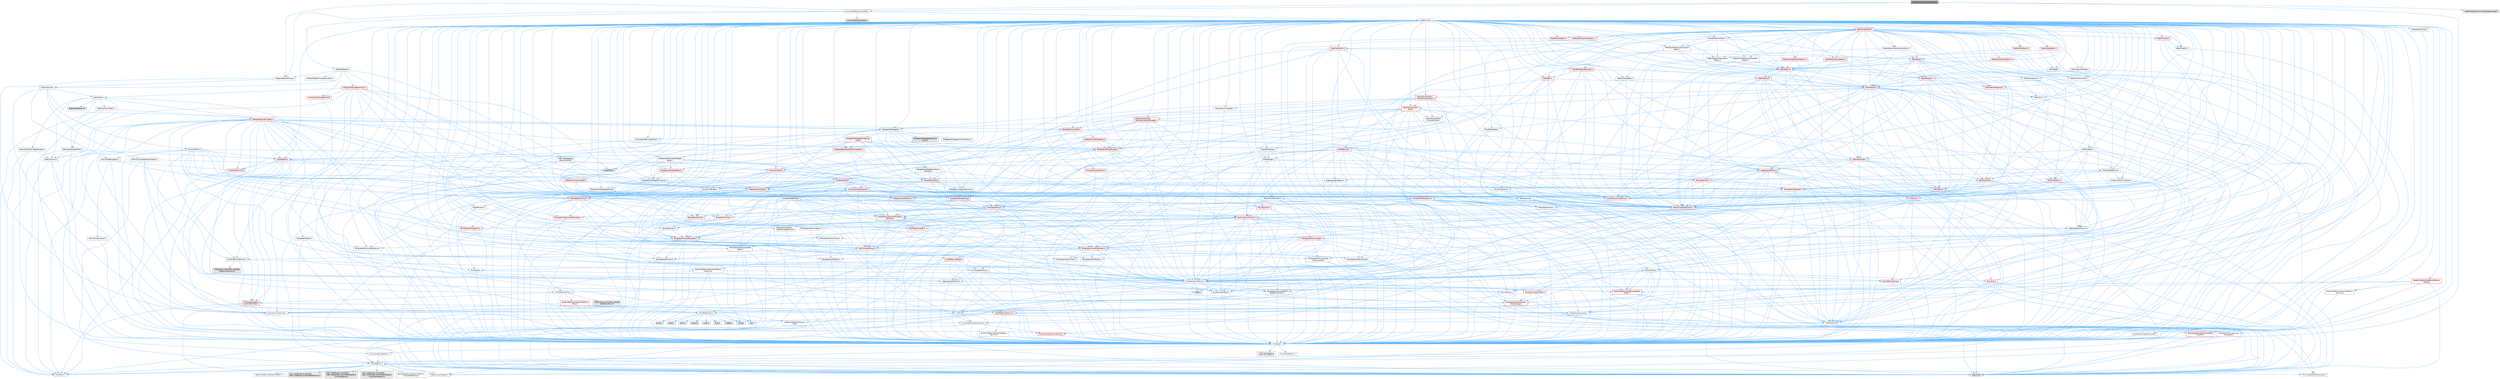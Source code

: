 digraph "AssetSizeQueryCommandlet.h"
{
 // INTERACTIVE_SVG=YES
 // LATEX_PDF_SIZE
  bgcolor="transparent";
  edge [fontname=Helvetica,fontsize=10,labelfontname=Helvetica,labelfontsize=10];
  node [fontname=Helvetica,fontsize=10,shape=box,height=0.2,width=0.4];
  Node1 [id="Node000001",label="AssetSizeQueryCommandlet.h",height=0.2,width=0.4,color="gray40", fillcolor="grey60", style="filled", fontcolor="black",tooltip=" "];
  Node1 -> Node2 [id="edge1_Node000001_Node000002",color="steelblue1",style="solid",tooltip=" "];
  Node2 [id="Node000002",label="CoreTypes.h",height=0.2,width=0.4,color="grey40", fillcolor="white", style="filled",URL="$dc/dec/CoreTypes_8h.html",tooltip=" "];
  Node2 -> Node3 [id="edge2_Node000002_Node000003",color="steelblue1",style="solid",tooltip=" "];
  Node3 [id="Node000003",label="HAL/Platform.h",height=0.2,width=0.4,color="grey40", fillcolor="white", style="filled",URL="$d9/dd0/Platform_8h.html",tooltip=" "];
  Node3 -> Node4 [id="edge3_Node000003_Node000004",color="steelblue1",style="solid",tooltip=" "];
  Node4 [id="Node000004",label="Misc/Build.h",height=0.2,width=0.4,color="grey40", fillcolor="white", style="filled",URL="$d3/dbb/Build_8h.html",tooltip=" "];
  Node3 -> Node5 [id="edge4_Node000003_Node000005",color="steelblue1",style="solid",tooltip=" "];
  Node5 [id="Node000005",label="Misc/LargeWorldCoordinates.h",height=0.2,width=0.4,color="grey40", fillcolor="white", style="filled",URL="$d2/dcb/LargeWorldCoordinates_8h.html",tooltip=" "];
  Node3 -> Node6 [id="edge5_Node000003_Node000006",color="steelblue1",style="solid",tooltip=" "];
  Node6 [id="Node000006",label="type_traits",height=0.2,width=0.4,color="grey60", fillcolor="#E0E0E0", style="filled",tooltip=" "];
  Node3 -> Node7 [id="edge6_Node000003_Node000007",color="steelblue1",style="solid",tooltip=" "];
  Node7 [id="Node000007",label="PreprocessorHelpers.h",height=0.2,width=0.4,color="grey40", fillcolor="white", style="filled",URL="$db/ddb/PreprocessorHelpers_8h.html",tooltip=" "];
  Node3 -> Node8 [id="edge7_Node000003_Node000008",color="steelblue1",style="solid",tooltip=" "];
  Node8 [id="Node000008",label="UBT_COMPILED_PLATFORM\l/UBT_COMPILED_PLATFORMPlatform\lCompilerPreSetup.h",height=0.2,width=0.4,color="grey60", fillcolor="#E0E0E0", style="filled",tooltip=" "];
  Node3 -> Node9 [id="edge8_Node000003_Node000009",color="steelblue1",style="solid",tooltip=" "];
  Node9 [id="Node000009",label="GenericPlatform/GenericPlatform\lCompilerPreSetup.h",height=0.2,width=0.4,color="grey40", fillcolor="white", style="filled",URL="$d9/dc8/GenericPlatformCompilerPreSetup_8h.html",tooltip=" "];
  Node3 -> Node10 [id="edge9_Node000003_Node000010",color="steelblue1",style="solid",tooltip=" "];
  Node10 [id="Node000010",label="GenericPlatform/GenericPlatform.h",height=0.2,width=0.4,color="grey40", fillcolor="white", style="filled",URL="$d6/d84/GenericPlatform_8h.html",tooltip=" "];
  Node3 -> Node11 [id="edge10_Node000003_Node000011",color="steelblue1",style="solid",tooltip=" "];
  Node11 [id="Node000011",label="UBT_COMPILED_PLATFORM\l/UBT_COMPILED_PLATFORMPlatform.h",height=0.2,width=0.4,color="grey60", fillcolor="#E0E0E0", style="filled",tooltip=" "];
  Node3 -> Node12 [id="edge11_Node000003_Node000012",color="steelblue1",style="solid",tooltip=" "];
  Node12 [id="Node000012",label="UBT_COMPILED_PLATFORM\l/UBT_COMPILED_PLATFORMPlatform\lCompilerSetup.h",height=0.2,width=0.4,color="grey60", fillcolor="#E0E0E0", style="filled",tooltip=" "];
  Node2 -> Node13 [id="edge12_Node000002_Node000013",color="steelblue1",style="solid",tooltip=" "];
  Node13 [id="Node000013",label="ProfilingDebugging\l/UMemoryDefines.h",height=0.2,width=0.4,color="grey40", fillcolor="white", style="filled",URL="$d2/da2/UMemoryDefines_8h.html",tooltip=" "];
  Node2 -> Node14 [id="edge13_Node000002_Node000014",color="steelblue1",style="solid",tooltip=" "];
  Node14 [id="Node000014",label="Misc/CoreMiscDefines.h",height=0.2,width=0.4,color="grey40", fillcolor="white", style="filled",URL="$da/d38/CoreMiscDefines_8h.html",tooltip=" "];
  Node14 -> Node3 [id="edge14_Node000014_Node000003",color="steelblue1",style="solid",tooltip=" "];
  Node14 -> Node7 [id="edge15_Node000014_Node000007",color="steelblue1",style="solid",tooltip=" "];
  Node2 -> Node15 [id="edge16_Node000002_Node000015",color="steelblue1",style="solid",tooltip=" "];
  Node15 [id="Node000015",label="Misc/CoreDefines.h",height=0.2,width=0.4,color="grey40", fillcolor="white", style="filled",URL="$d3/dd2/CoreDefines_8h.html",tooltip=" "];
  Node1 -> Node16 [id="edge17_Node000001_Node000016",color="steelblue1",style="solid",tooltip=" "];
  Node16 [id="Node000016",label="UObject/ObjectMacros.h",height=0.2,width=0.4,color="grey40", fillcolor="white", style="filled",URL="$d8/d8d/ObjectMacros_8h.html",tooltip=" "];
  Node16 -> Node17 [id="edge18_Node000016_Node000017",color="steelblue1",style="solid",tooltip=" "];
  Node17 [id="Node000017",label="Misc/EnumClassFlags.h",height=0.2,width=0.4,color="grey40", fillcolor="white", style="filled",URL="$d8/de7/EnumClassFlags_8h.html",tooltip=" "];
  Node16 -> Node18 [id="edge19_Node000016_Node000018",color="steelblue1",style="solid",tooltip=" "];
  Node18 [id="Node000018",label="UObject/Script.h",height=0.2,width=0.4,color="grey40", fillcolor="white", style="filled",URL="$de/dc6/Script_8h.html",tooltip=" "];
  Node18 -> Node19 [id="edge20_Node000018_Node000019",color="steelblue1",style="solid",tooltip=" "];
  Node19 [id="Node000019",label="Delegates/Delegate.h",height=0.2,width=0.4,color="grey40", fillcolor="white", style="filled",URL="$d4/d80/Delegate_8h.html",tooltip=" "];
  Node19 -> Node2 [id="edge21_Node000019_Node000002",color="steelblue1",style="solid",tooltip=" "];
  Node19 -> Node20 [id="edge22_Node000019_Node000020",color="steelblue1",style="solid",tooltip=" "];
  Node20 [id="Node000020",label="Misc/AssertionMacros.h",height=0.2,width=0.4,color="grey40", fillcolor="white", style="filled",URL="$d0/dfa/AssertionMacros_8h.html",tooltip=" "];
  Node20 -> Node2 [id="edge23_Node000020_Node000002",color="steelblue1",style="solid",tooltip=" "];
  Node20 -> Node3 [id="edge24_Node000020_Node000003",color="steelblue1",style="solid",tooltip=" "];
  Node20 -> Node21 [id="edge25_Node000020_Node000021",color="steelblue1",style="solid",tooltip=" "];
  Node21 [id="Node000021",label="HAL/PlatformMisc.h",height=0.2,width=0.4,color="grey40", fillcolor="white", style="filled",URL="$d0/df5/PlatformMisc_8h.html",tooltip=" "];
  Node21 -> Node2 [id="edge26_Node000021_Node000002",color="steelblue1",style="solid",tooltip=" "];
  Node21 -> Node22 [id="edge27_Node000021_Node000022",color="steelblue1",style="solid",tooltip=" "];
  Node22 [id="Node000022",label="GenericPlatform/GenericPlatform\lMisc.h",height=0.2,width=0.4,color="red", fillcolor="#FFF0F0", style="filled",URL="$db/d9a/GenericPlatformMisc_8h.html",tooltip=" "];
  Node22 -> Node28 [id="edge28_Node000022_Node000028",color="steelblue1",style="solid",tooltip=" "];
  Node28 [id="Node000028",label="CoreFwd.h",height=0.2,width=0.4,color="grey40", fillcolor="white", style="filled",URL="$d1/d1e/CoreFwd_8h.html",tooltip=" "];
  Node28 -> Node2 [id="edge29_Node000028_Node000002",color="steelblue1",style="solid",tooltip=" "];
  Node28 -> Node29 [id="edge30_Node000028_Node000029",color="steelblue1",style="solid",tooltip=" "];
  Node29 [id="Node000029",label="Containers/ContainersFwd.h",height=0.2,width=0.4,color="grey40", fillcolor="white", style="filled",URL="$d4/d0a/ContainersFwd_8h.html",tooltip=" "];
  Node29 -> Node3 [id="edge31_Node000029_Node000003",color="steelblue1",style="solid",tooltip=" "];
  Node29 -> Node2 [id="edge32_Node000029_Node000002",color="steelblue1",style="solid",tooltip=" "];
  Node29 -> Node26 [id="edge33_Node000029_Node000026",color="steelblue1",style="solid",tooltip=" "];
  Node26 [id="Node000026",label="Traits/IsContiguousContainer.h",height=0.2,width=0.4,color="red", fillcolor="#FFF0F0", style="filled",URL="$d5/d3c/IsContiguousContainer_8h.html",tooltip=" "];
  Node26 -> Node2 [id="edge34_Node000026_Node000002",color="steelblue1",style="solid",tooltip=" "];
  Node28 -> Node30 [id="edge35_Node000028_Node000030",color="steelblue1",style="solid",tooltip=" "];
  Node30 [id="Node000030",label="Math/MathFwd.h",height=0.2,width=0.4,color="grey40", fillcolor="white", style="filled",URL="$d2/d10/MathFwd_8h.html",tooltip=" "];
  Node30 -> Node3 [id="edge36_Node000030_Node000003",color="steelblue1",style="solid",tooltip=" "];
  Node28 -> Node31 [id="edge37_Node000028_Node000031",color="steelblue1",style="solid",tooltip=" "];
  Node31 [id="Node000031",label="UObject/UObjectHierarchy\lFwd.h",height=0.2,width=0.4,color="grey40", fillcolor="white", style="filled",URL="$d3/d13/UObjectHierarchyFwd_8h.html",tooltip=" "];
  Node22 -> Node2 [id="edge38_Node000022_Node000002",color="steelblue1",style="solid",tooltip=" "];
  Node22 -> Node33 [id="edge39_Node000022_Node000033",color="steelblue1",style="solid",tooltip=" "];
  Node33 [id="Node000033",label="HAL/PlatformCrt.h",height=0.2,width=0.4,color="grey40", fillcolor="white", style="filled",URL="$d8/d75/PlatformCrt_8h.html",tooltip=" "];
  Node33 -> Node34 [id="edge40_Node000033_Node000034",color="steelblue1",style="solid",tooltip=" "];
  Node34 [id="Node000034",label="new",height=0.2,width=0.4,color="grey60", fillcolor="#E0E0E0", style="filled",tooltip=" "];
  Node33 -> Node35 [id="edge41_Node000033_Node000035",color="steelblue1",style="solid",tooltip=" "];
  Node35 [id="Node000035",label="wchar.h",height=0.2,width=0.4,color="grey60", fillcolor="#E0E0E0", style="filled",tooltip=" "];
  Node33 -> Node36 [id="edge42_Node000033_Node000036",color="steelblue1",style="solid",tooltip=" "];
  Node36 [id="Node000036",label="stddef.h",height=0.2,width=0.4,color="grey60", fillcolor="#E0E0E0", style="filled",tooltip=" "];
  Node33 -> Node37 [id="edge43_Node000033_Node000037",color="steelblue1",style="solid",tooltip=" "];
  Node37 [id="Node000037",label="stdlib.h",height=0.2,width=0.4,color="grey60", fillcolor="#E0E0E0", style="filled",tooltip=" "];
  Node33 -> Node38 [id="edge44_Node000033_Node000038",color="steelblue1",style="solid",tooltip=" "];
  Node38 [id="Node000038",label="stdio.h",height=0.2,width=0.4,color="grey60", fillcolor="#E0E0E0", style="filled",tooltip=" "];
  Node33 -> Node39 [id="edge45_Node000033_Node000039",color="steelblue1",style="solid",tooltip=" "];
  Node39 [id="Node000039",label="stdarg.h",height=0.2,width=0.4,color="grey60", fillcolor="#E0E0E0", style="filled",tooltip=" "];
  Node33 -> Node40 [id="edge46_Node000033_Node000040",color="steelblue1",style="solid",tooltip=" "];
  Node40 [id="Node000040",label="math.h",height=0.2,width=0.4,color="grey60", fillcolor="#E0E0E0", style="filled",tooltip=" "];
  Node33 -> Node41 [id="edge47_Node000033_Node000041",color="steelblue1",style="solid",tooltip=" "];
  Node41 [id="Node000041",label="float.h",height=0.2,width=0.4,color="grey60", fillcolor="#E0E0E0", style="filled",tooltip=" "];
  Node33 -> Node42 [id="edge48_Node000033_Node000042",color="steelblue1",style="solid",tooltip=" "];
  Node42 [id="Node000042",label="string.h",height=0.2,width=0.4,color="grey60", fillcolor="#E0E0E0", style="filled",tooltip=" "];
  Node22 -> Node43 [id="edge49_Node000022_Node000043",color="steelblue1",style="solid",tooltip=" "];
  Node43 [id="Node000043",label="Math/NumericLimits.h",height=0.2,width=0.4,color="grey40", fillcolor="white", style="filled",URL="$df/d1b/NumericLimits_8h.html",tooltip=" "];
  Node43 -> Node2 [id="edge50_Node000043_Node000002",color="steelblue1",style="solid",tooltip=" "];
  Node22 -> Node17 [id="edge51_Node000022_Node000017",color="steelblue1",style="solid",tooltip=" "];
  Node21 -> Node47 [id="edge52_Node000021_Node000047",color="steelblue1",style="solid",tooltip=" "];
  Node47 [id="Node000047",label="COMPILED_PLATFORM_HEADER\l(PlatformMisc.h)",height=0.2,width=0.4,color="grey60", fillcolor="#E0E0E0", style="filled",tooltip=" "];
  Node21 -> Node48 [id="edge53_Node000021_Node000048",color="steelblue1",style="solid",tooltip=" "];
  Node48 [id="Node000048",label="ProfilingDebugging\l/CpuProfilerTrace.h",height=0.2,width=0.4,color="red", fillcolor="#FFF0F0", style="filled",URL="$da/dcb/CpuProfilerTrace_8h.html",tooltip=" "];
  Node48 -> Node2 [id="edge54_Node000048_Node000002",color="steelblue1",style="solid",tooltip=" "];
  Node48 -> Node29 [id="edge55_Node000048_Node000029",color="steelblue1",style="solid",tooltip=" "];
  Node48 -> Node49 [id="edge56_Node000048_Node000049",color="steelblue1",style="solid",tooltip=" "];
  Node49 [id="Node000049",label="HAL/PlatformAtomics.h",height=0.2,width=0.4,color="red", fillcolor="#FFF0F0", style="filled",URL="$d3/d36/PlatformAtomics_8h.html",tooltip=" "];
  Node49 -> Node2 [id="edge57_Node000049_Node000002",color="steelblue1",style="solid",tooltip=" "];
  Node49 -> Node50 [id="edge58_Node000049_Node000050",color="steelblue1",style="solid",tooltip=" "];
  Node50 [id="Node000050",label="GenericPlatform/GenericPlatform\lAtomics.h",height=0.2,width=0.4,color="grey40", fillcolor="white", style="filled",URL="$da/d72/GenericPlatformAtomics_8h.html",tooltip=" "];
  Node50 -> Node2 [id="edge59_Node000050_Node000002",color="steelblue1",style="solid",tooltip=" "];
  Node48 -> Node7 [id="edge60_Node000048_Node000007",color="steelblue1",style="solid",tooltip=" "];
  Node48 -> Node4 [id="edge61_Node000048_Node000004",color="steelblue1",style="solid",tooltip=" "];
  Node20 -> Node7 [id="edge62_Node000020_Node000007",color="steelblue1",style="solid",tooltip=" "];
  Node20 -> Node56 [id="edge63_Node000020_Node000056",color="steelblue1",style="solid",tooltip=" "];
  Node56 [id="Node000056",label="Templates/EnableIf.h",height=0.2,width=0.4,color="grey40", fillcolor="white", style="filled",URL="$d7/d60/EnableIf_8h.html",tooltip=" "];
  Node56 -> Node2 [id="edge64_Node000056_Node000002",color="steelblue1",style="solid",tooltip=" "];
  Node20 -> Node57 [id="edge65_Node000020_Node000057",color="steelblue1",style="solid",tooltip=" "];
  Node57 [id="Node000057",label="Templates/IsArrayOrRefOf\lTypeByPredicate.h",height=0.2,width=0.4,color="grey40", fillcolor="white", style="filled",URL="$d6/da1/IsArrayOrRefOfTypeByPredicate_8h.html",tooltip=" "];
  Node57 -> Node2 [id="edge66_Node000057_Node000002",color="steelblue1",style="solid",tooltip=" "];
  Node20 -> Node58 [id="edge67_Node000020_Node000058",color="steelblue1",style="solid",tooltip=" "];
  Node58 [id="Node000058",label="Templates/IsValidVariadic\lFunctionArg.h",height=0.2,width=0.4,color="red", fillcolor="#FFF0F0", style="filled",URL="$d0/dc8/IsValidVariadicFunctionArg_8h.html",tooltip=" "];
  Node58 -> Node2 [id="edge68_Node000058_Node000002",color="steelblue1",style="solid",tooltip=" "];
  Node58 -> Node6 [id="edge69_Node000058_Node000006",color="steelblue1",style="solid",tooltip=" "];
  Node20 -> Node60 [id="edge70_Node000020_Node000060",color="steelblue1",style="solid",tooltip=" "];
  Node60 [id="Node000060",label="Traits/IsCharEncodingCompatible\lWith.h",height=0.2,width=0.4,color="red", fillcolor="#FFF0F0", style="filled",URL="$df/dd1/IsCharEncodingCompatibleWith_8h.html",tooltip=" "];
  Node60 -> Node6 [id="edge71_Node000060_Node000006",color="steelblue1",style="solid",tooltip=" "];
  Node20 -> Node62 [id="edge72_Node000020_Node000062",color="steelblue1",style="solid",tooltip=" "];
  Node62 [id="Node000062",label="Misc/VarArgs.h",height=0.2,width=0.4,color="grey40", fillcolor="white", style="filled",URL="$d5/d6f/VarArgs_8h.html",tooltip=" "];
  Node62 -> Node2 [id="edge73_Node000062_Node000002",color="steelblue1",style="solid",tooltip=" "];
  Node20 -> Node63 [id="edge74_Node000020_Node000063",color="steelblue1",style="solid",tooltip=" "];
  Node63 [id="Node000063",label="String/FormatStringSan.h",height=0.2,width=0.4,color="red", fillcolor="#FFF0F0", style="filled",URL="$d3/d8b/FormatStringSan_8h.html",tooltip=" "];
  Node63 -> Node6 [id="edge75_Node000063_Node000006",color="steelblue1",style="solid",tooltip=" "];
  Node63 -> Node2 [id="edge76_Node000063_Node000002",color="steelblue1",style="solid",tooltip=" "];
  Node63 -> Node58 [id="edge77_Node000063_Node000058",color="steelblue1",style="solid",tooltip=" "];
  Node63 -> Node29 [id="edge78_Node000063_Node000029",color="steelblue1",style="solid",tooltip=" "];
  Node20 -> Node69 [id="edge79_Node000020_Node000069",color="steelblue1",style="solid",tooltip=" "];
  Node69 [id="Node000069",label="atomic",height=0.2,width=0.4,color="grey60", fillcolor="#E0E0E0", style="filled",tooltip=" "];
  Node19 -> Node70 [id="edge80_Node000019_Node000070",color="steelblue1",style="solid",tooltip=" "];
  Node70 [id="Node000070",label="UObject/NameTypes.h",height=0.2,width=0.4,color="red", fillcolor="#FFF0F0", style="filled",URL="$d6/d35/NameTypes_8h.html",tooltip=" "];
  Node70 -> Node2 [id="edge81_Node000070_Node000002",color="steelblue1",style="solid",tooltip=" "];
  Node70 -> Node20 [id="edge82_Node000070_Node000020",color="steelblue1",style="solid",tooltip=" "];
  Node70 -> Node71 [id="edge83_Node000070_Node000071",color="steelblue1",style="solid",tooltip=" "];
  Node71 [id="Node000071",label="HAL/UnrealMemory.h",height=0.2,width=0.4,color="red", fillcolor="#FFF0F0", style="filled",URL="$d9/d96/UnrealMemory_8h.html",tooltip=" "];
  Node71 -> Node2 [id="edge84_Node000071_Node000002",color="steelblue1",style="solid",tooltip=" "];
  Node71 -> Node72 [id="edge85_Node000071_Node000072",color="steelblue1",style="solid",tooltip=" "];
  Node72 [id="Node000072",label="GenericPlatform/GenericPlatform\lMemory.h",height=0.2,width=0.4,color="grey40", fillcolor="white", style="filled",URL="$dd/d22/GenericPlatformMemory_8h.html",tooltip=" "];
  Node72 -> Node28 [id="edge86_Node000072_Node000028",color="steelblue1",style="solid",tooltip=" "];
  Node72 -> Node2 [id="edge87_Node000072_Node000002",color="steelblue1",style="solid",tooltip=" "];
  Node72 -> Node73 [id="edge88_Node000072_Node000073",color="steelblue1",style="solid",tooltip=" "];
  Node73 [id="Node000073",label="HAL/PlatformString.h",height=0.2,width=0.4,color="red", fillcolor="#FFF0F0", style="filled",URL="$db/db5/PlatformString_8h.html",tooltip=" "];
  Node73 -> Node2 [id="edge89_Node000073_Node000002",color="steelblue1",style="solid",tooltip=" "];
  Node72 -> Node42 [id="edge90_Node000072_Node000042",color="steelblue1",style="solid",tooltip=" "];
  Node72 -> Node35 [id="edge91_Node000072_Node000035",color="steelblue1",style="solid",tooltip=" "];
  Node71 -> Node75 [id="edge92_Node000071_Node000075",color="steelblue1",style="solid",tooltip=" "];
  Node75 [id="Node000075",label="HAL/MemoryBase.h",height=0.2,width=0.4,color="red", fillcolor="#FFF0F0", style="filled",URL="$d6/d9f/MemoryBase_8h.html",tooltip=" "];
  Node75 -> Node2 [id="edge93_Node000075_Node000002",color="steelblue1",style="solid",tooltip=" "];
  Node75 -> Node49 [id="edge94_Node000075_Node000049",color="steelblue1",style="solid",tooltip=" "];
  Node75 -> Node33 [id="edge95_Node000075_Node000033",color="steelblue1",style="solid",tooltip=" "];
  Node75 -> Node76 [id="edge96_Node000075_Node000076",color="steelblue1",style="solid",tooltip=" "];
  Node76 [id="Node000076",label="Misc/Exec.h",height=0.2,width=0.4,color="grey40", fillcolor="white", style="filled",URL="$de/ddb/Exec_8h.html",tooltip=" "];
  Node76 -> Node2 [id="edge97_Node000076_Node000002",color="steelblue1",style="solid",tooltip=" "];
  Node76 -> Node20 [id="edge98_Node000076_Node000020",color="steelblue1",style="solid",tooltip=" "];
  Node75 -> Node77 [id="edge99_Node000075_Node000077",color="steelblue1",style="solid",tooltip=" "];
  Node77 [id="Node000077",label="Misc/OutputDevice.h",height=0.2,width=0.4,color="grey40", fillcolor="white", style="filled",URL="$d7/d32/OutputDevice_8h.html",tooltip=" "];
  Node77 -> Node28 [id="edge100_Node000077_Node000028",color="steelblue1",style="solid",tooltip=" "];
  Node77 -> Node2 [id="edge101_Node000077_Node000002",color="steelblue1",style="solid",tooltip=" "];
  Node77 -> Node78 [id="edge102_Node000077_Node000078",color="steelblue1",style="solid",tooltip=" "];
  Node78 [id="Node000078",label="Logging/LogVerbosity.h",height=0.2,width=0.4,color="grey40", fillcolor="white", style="filled",URL="$d2/d8f/LogVerbosity_8h.html",tooltip=" "];
  Node78 -> Node2 [id="edge103_Node000078_Node000002",color="steelblue1",style="solid",tooltip=" "];
  Node77 -> Node62 [id="edge104_Node000077_Node000062",color="steelblue1",style="solid",tooltip=" "];
  Node77 -> Node57 [id="edge105_Node000077_Node000057",color="steelblue1",style="solid",tooltip=" "];
  Node77 -> Node58 [id="edge106_Node000077_Node000058",color="steelblue1",style="solid",tooltip=" "];
  Node77 -> Node60 [id="edge107_Node000077_Node000060",color="steelblue1",style="solid",tooltip=" "];
  Node71 -> Node88 [id="edge108_Node000071_Node000088",color="steelblue1",style="solid",tooltip=" "];
  Node88 [id="Node000088",label="HAL/PlatformMemory.h",height=0.2,width=0.4,color="grey40", fillcolor="white", style="filled",URL="$de/d68/PlatformMemory_8h.html",tooltip=" "];
  Node88 -> Node2 [id="edge109_Node000088_Node000002",color="steelblue1",style="solid",tooltip=" "];
  Node88 -> Node72 [id="edge110_Node000088_Node000072",color="steelblue1",style="solid",tooltip=" "];
  Node88 -> Node89 [id="edge111_Node000088_Node000089",color="steelblue1",style="solid",tooltip=" "];
  Node89 [id="Node000089",label="COMPILED_PLATFORM_HEADER\l(PlatformMemory.h)",height=0.2,width=0.4,color="grey60", fillcolor="#E0E0E0", style="filled",tooltip=" "];
  Node71 -> Node91 [id="edge112_Node000071_Node000091",color="steelblue1",style="solid",tooltip=" "];
  Node91 [id="Node000091",label="Templates/IsPointer.h",height=0.2,width=0.4,color="grey40", fillcolor="white", style="filled",URL="$d7/d05/IsPointer_8h.html",tooltip=" "];
  Node91 -> Node2 [id="edge113_Node000091_Node000002",color="steelblue1",style="solid",tooltip=" "];
  Node70 -> Node92 [id="edge114_Node000070_Node000092",color="steelblue1",style="solid",tooltip=" "];
  Node92 [id="Node000092",label="Templates/UnrealTypeTraits.h",height=0.2,width=0.4,color="red", fillcolor="#FFF0F0", style="filled",URL="$d2/d2d/UnrealTypeTraits_8h.html",tooltip=" "];
  Node92 -> Node2 [id="edge115_Node000092_Node000002",color="steelblue1",style="solid",tooltip=" "];
  Node92 -> Node91 [id="edge116_Node000092_Node000091",color="steelblue1",style="solid",tooltip=" "];
  Node92 -> Node20 [id="edge117_Node000092_Node000020",color="steelblue1",style="solid",tooltip=" "];
  Node92 -> Node84 [id="edge118_Node000092_Node000084",color="steelblue1",style="solid",tooltip=" "];
  Node84 [id="Node000084",label="Templates/AndOrNot.h",height=0.2,width=0.4,color="grey40", fillcolor="white", style="filled",URL="$db/d0a/AndOrNot_8h.html",tooltip=" "];
  Node84 -> Node2 [id="edge119_Node000084_Node000002",color="steelblue1",style="solid",tooltip=" "];
  Node92 -> Node56 [id="edge120_Node000092_Node000056",color="steelblue1",style="solid",tooltip=" "];
  Node92 -> Node93 [id="edge121_Node000092_Node000093",color="steelblue1",style="solid",tooltip=" "];
  Node93 [id="Node000093",label="Templates/IsArithmetic.h",height=0.2,width=0.4,color="grey40", fillcolor="white", style="filled",URL="$d2/d5d/IsArithmetic_8h.html",tooltip=" "];
  Node93 -> Node2 [id="edge122_Node000093_Node000002",color="steelblue1",style="solid",tooltip=" "];
  Node92 -> Node95 [id="edge123_Node000092_Node000095",color="steelblue1",style="solid",tooltip=" "];
  Node95 [id="Node000095",label="Templates/IsPODType.h",height=0.2,width=0.4,color="grey40", fillcolor="white", style="filled",URL="$d7/db1/IsPODType_8h.html",tooltip=" "];
  Node95 -> Node2 [id="edge124_Node000095_Node000002",color="steelblue1",style="solid",tooltip=" "];
  Node92 -> Node96 [id="edge125_Node000092_Node000096",color="steelblue1",style="solid",tooltip=" "];
  Node96 [id="Node000096",label="Templates/IsUECoreType.h",height=0.2,width=0.4,color="grey40", fillcolor="white", style="filled",URL="$d1/db8/IsUECoreType_8h.html",tooltip=" "];
  Node96 -> Node2 [id="edge126_Node000096_Node000002",color="steelblue1",style="solid",tooltip=" "];
  Node96 -> Node6 [id="edge127_Node000096_Node000006",color="steelblue1",style="solid",tooltip=" "];
  Node92 -> Node85 [id="edge128_Node000092_Node000085",color="steelblue1",style="solid",tooltip=" "];
  Node85 [id="Node000085",label="Templates/IsTriviallyCopy\lConstructible.h",height=0.2,width=0.4,color="grey40", fillcolor="white", style="filled",URL="$d3/d78/IsTriviallyCopyConstructible_8h.html",tooltip=" "];
  Node85 -> Node2 [id="edge129_Node000085_Node000002",color="steelblue1",style="solid",tooltip=" "];
  Node85 -> Node6 [id="edge130_Node000085_Node000006",color="steelblue1",style="solid",tooltip=" "];
  Node70 -> Node97 [id="edge131_Node000070_Node000097",color="steelblue1",style="solid",tooltip=" "];
  Node97 [id="Node000097",label="Templates/UnrealTemplate.h",height=0.2,width=0.4,color="red", fillcolor="#FFF0F0", style="filled",URL="$d4/d24/UnrealTemplate_8h.html",tooltip=" "];
  Node97 -> Node2 [id="edge132_Node000097_Node000002",color="steelblue1",style="solid",tooltip=" "];
  Node97 -> Node91 [id="edge133_Node000097_Node000091",color="steelblue1",style="solid",tooltip=" "];
  Node97 -> Node71 [id="edge134_Node000097_Node000071",color="steelblue1",style="solid",tooltip=" "];
  Node97 -> Node92 [id="edge135_Node000097_Node000092",color="steelblue1",style="solid",tooltip=" "];
  Node97 -> Node100 [id="edge136_Node000097_Node000100",color="steelblue1",style="solid",tooltip=" "];
  Node100 [id="Node000100",label="Templates/RemoveReference.h",height=0.2,width=0.4,color="grey40", fillcolor="white", style="filled",URL="$da/dbe/RemoveReference_8h.html",tooltip=" "];
  Node100 -> Node2 [id="edge137_Node000100_Node000002",color="steelblue1",style="solid",tooltip=" "];
  Node97 -> Node101 [id="edge138_Node000097_Node000101",color="steelblue1",style="solid",tooltip=" "];
  Node101 [id="Node000101",label="Templates/TypeCompatible\lBytes.h",height=0.2,width=0.4,color="grey40", fillcolor="white", style="filled",URL="$df/d0a/TypeCompatibleBytes_8h.html",tooltip=" "];
  Node101 -> Node2 [id="edge139_Node000101_Node000002",color="steelblue1",style="solid",tooltip=" "];
  Node101 -> Node42 [id="edge140_Node000101_Node000042",color="steelblue1",style="solid",tooltip=" "];
  Node101 -> Node34 [id="edge141_Node000101_Node000034",color="steelblue1",style="solid",tooltip=" "];
  Node101 -> Node6 [id="edge142_Node000101_Node000006",color="steelblue1",style="solid",tooltip=" "];
  Node97 -> Node26 [id="edge143_Node000097_Node000026",color="steelblue1",style="solid",tooltip=" "];
  Node97 -> Node6 [id="edge144_Node000097_Node000006",color="steelblue1",style="solid",tooltip=" "];
  Node70 -> Node103 [id="edge145_Node000070_Node000103",color="steelblue1",style="solid",tooltip=" "];
  Node103 [id="Node000103",label="Containers/UnrealString.h",height=0.2,width=0.4,color="red", fillcolor="#FFF0F0", style="filled",URL="$d5/dba/UnrealString_8h.html",tooltip=" "];
  Node70 -> Node110 [id="edge146_Node000070_Node000110",color="steelblue1",style="solid",tooltip=" "];
  Node110 [id="Node000110",label="Containers/StringConv.h",height=0.2,width=0.4,color="red", fillcolor="#FFF0F0", style="filled",URL="$d3/ddf/StringConv_8h.html",tooltip=" "];
  Node110 -> Node2 [id="edge147_Node000110_Node000002",color="steelblue1",style="solid",tooltip=" "];
  Node110 -> Node20 [id="edge148_Node000110_Node000020",color="steelblue1",style="solid",tooltip=" "];
  Node110 -> Node111 [id="edge149_Node000110_Node000111",color="steelblue1",style="solid",tooltip=" "];
  Node111 [id="Node000111",label="Containers/ContainerAllocation\lPolicies.h",height=0.2,width=0.4,color="red", fillcolor="#FFF0F0", style="filled",URL="$d7/dff/ContainerAllocationPolicies_8h.html",tooltip=" "];
  Node111 -> Node2 [id="edge150_Node000111_Node000002",color="steelblue1",style="solid",tooltip=" "];
  Node111 -> Node111 [id="edge151_Node000111_Node000111",color="steelblue1",style="solid",tooltip=" "];
  Node111 -> Node113 [id="edge152_Node000111_Node000113",color="steelblue1",style="solid",tooltip=" "];
  Node113 [id="Node000113",label="HAL/PlatformMath.h",height=0.2,width=0.4,color="red", fillcolor="#FFF0F0", style="filled",URL="$dc/d53/PlatformMath_8h.html",tooltip=" "];
  Node113 -> Node2 [id="edge153_Node000113_Node000002",color="steelblue1",style="solid",tooltip=" "];
  Node111 -> Node71 [id="edge154_Node000111_Node000071",color="steelblue1",style="solid",tooltip=" "];
  Node111 -> Node43 [id="edge155_Node000111_Node000043",color="steelblue1",style="solid",tooltip=" "];
  Node111 -> Node20 [id="edge156_Node000111_Node000020",color="steelblue1",style="solid",tooltip=" "];
  Node111 -> Node122 [id="edge157_Node000111_Node000122",color="steelblue1",style="solid",tooltip=" "];
  Node122 [id="Node000122",label="Templates/MemoryOps.h",height=0.2,width=0.4,color="red", fillcolor="#FFF0F0", style="filled",URL="$db/dea/MemoryOps_8h.html",tooltip=" "];
  Node122 -> Node2 [id="edge158_Node000122_Node000002",color="steelblue1",style="solid",tooltip=" "];
  Node122 -> Node71 [id="edge159_Node000122_Node000071",color="steelblue1",style="solid",tooltip=" "];
  Node122 -> Node86 [id="edge160_Node000122_Node000086",color="steelblue1",style="solid",tooltip=" "];
  Node86 [id="Node000086",label="Templates/IsTriviallyCopy\lAssignable.h",height=0.2,width=0.4,color="grey40", fillcolor="white", style="filled",URL="$d2/df2/IsTriviallyCopyAssignable_8h.html",tooltip=" "];
  Node86 -> Node2 [id="edge161_Node000086_Node000002",color="steelblue1",style="solid",tooltip=" "];
  Node86 -> Node6 [id="edge162_Node000086_Node000006",color="steelblue1",style="solid",tooltip=" "];
  Node122 -> Node85 [id="edge163_Node000122_Node000085",color="steelblue1",style="solid",tooltip=" "];
  Node122 -> Node92 [id="edge164_Node000122_Node000092",color="steelblue1",style="solid",tooltip=" "];
  Node122 -> Node34 [id="edge165_Node000122_Node000034",color="steelblue1",style="solid",tooltip=" "];
  Node122 -> Node6 [id="edge166_Node000122_Node000006",color="steelblue1",style="solid",tooltip=" "];
  Node111 -> Node101 [id="edge167_Node000111_Node000101",color="steelblue1",style="solid",tooltip=" "];
  Node111 -> Node6 [id="edge168_Node000111_Node000006",color="steelblue1",style="solid",tooltip=" "];
  Node110 -> Node123 [id="edge169_Node000110_Node000123",color="steelblue1",style="solid",tooltip=" "];
  Node123 [id="Node000123",label="Containers/Array.h",height=0.2,width=0.4,color="red", fillcolor="#FFF0F0", style="filled",URL="$df/dd0/Array_8h.html",tooltip=" "];
  Node123 -> Node2 [id="edge170_Node000123_Node000002",color="steelblue1",style="solid",tooltip=" "];
  Node123 -> Node20 [id="edge171_Node000123_Node000020",color="steelblue1",style="solid",tooltip=" "];
  Node123 -> Node71 [id="edge172_Node000123_Node000071",color="steelblue1",style="solid",tooltip=" "];
  Node123 -> Node92 [id="edge173_Node000123_Node000092",color="steelblue1",style="solid",tooltip=" "];
  Node123 -> Node97 [id="edge174_Node000123_Node000097",color="steelblue1",style="solid",tooltip=" "];
  Node123 -> Node111 [id="edge175_Node000123_Node000111",color="steelblue1",style="solid",tooltip=" "];
  Node123 -> Node130 [id="edge176_Node000123_Node000130",color="steelblue1",style="solid",tooltip=" "];
  Node130 [id="Node000130",label="Serialization/Archive.h",height=0.2,width=0.4,color="red", fillcolor="#FFF0F0", style="filled",URL="$d7/d3b/Archive_8h.html",tooltip=" "];
  Node130 -> Node28 [id="edge177_Node000130_Node000028",color="steelblue1",style="solid",tooltip=" "];
  Node130 -> Node2 [id="edge178_Node000130_Node000002",color="steelblue1",style="solid",tooltip=" "];
  Node130 -> Node131 [id="edge179_Node000130_Node000131",color="steelblue1",style="solid",tooltip=" "];
  Node131 [id="Node000131",label="HAL/PlatformProperties.h",height=0.2,width=0.4,color="red", fillcolor="#FFF0F0", style="filled",URL="$d9/db0/PlatformProperties_8h.html",tooltip=" "];
  Node131 -> Node2 [id="edge180_Node000131_Node000002",color="steelblue1",style="solid",tooltip=" "];
  Node130 -> Node134 [id="edge181_Node000130_Node000134",color="steelblue1",style="solid",tooltip=" "];
  Node134 [id="Node000134",label="Internationalization\l/TextNamespaceFwd.h",height=0.2,width=0.4,color="grey40", fillcolor="white", style="filled",URL="$d8/d97/TextNamespaceFwd_8h.html",tooltip=" "];
  Node134 -> Node2 [id="edge182_Node000134_Node000002",color="steelblue1",style="solid",tooltip=" "];
  Node130 -> Node30 [id="edge183_Node000130_Node000030",color="steelblue1",style="solid",tooltip=" "];
  Node130 -> Node20 [id="edge184_Node000130_Node000020",color="steelblue1",style="solid",tooltip=" "];
  Node130 -> Node4 [id="edge185_Node000130_Node000004",color="steelblue1",style="solid",tooltip=" "];
  Node130 -> Node135 [id="edge186_Node000130_Node000135",color="steelblue1",style="solid",tooltip=" "];
  Node135 [id="Node000135",label="Misc/EngineVersionBase.h",height=0.2,width=0.4,color="grey40", fillcolor="white", style="filled",URL="$d5/d2b/EngineVersionBase_8h.html",tooltip=" "];
  Node135 -> Node2 [id="edge187_Node000135_Node000002",color="steelblue1",style="solid",tooltip=" "];
  Node130 -> Node62 [id="edge188_Node000130_Node000062",color="steelblue1",style="solid",tooltip=" "];
  Node130 -> Node56 [id="edge189_Node000130_Node000056",color="steelblue1",style="solid",tooltip=" "];
  Node130 -> Node57 [id="edge190_Node000130_Node000057",color="steelblue1",style="solid",tooltip=" "];
  Node130 -> Node138 [id="edge191_Node000130_Node000138",color="steelblue1",style="solid",tooltip=" "];
  Node138 [id="Node000138",label="Templates/IsEnumClass.h",height=0.2,width=0.4,color="grey40", fillcolor="white", style="filled",URL="$d7/d15/IsEnumClass_8h.html",tooltip=" "];
  Node138 -> Node2 [id="edge192_Node000138_Node000002",color="steelblue1",style="solid",tooltip=" "];
  Node138 -> Node84 [id="edge193_Node000138_Node000084",color="steelblue1",style="solid",tooltip=" "];
  Node130 -> Node58 [id="edge194_Node000130_Node000058",color="steelblue1",style="solid",tooltip=" "];
  Node130 -> Node97 [id="edge195_Node000130_Node000097",color="steelblue1",style="solid",tooltip=" "];
  Node130 -> Node60 [id="edge196_Node000130_Node000060",color="steelblue1",style="solid",tooltip=" "];
  Node130 -> Node139 [id="edge197_Node000130_Node000139",color="steelblue1",style="solid",tooltip=" "];
  Node139 [id="Node000139",label="UObject/ObjectVersion.h",height=0.2,width=0.4,color="grey40", fillcolor="white", style="filled",URL="$da/d63/ObjectVersion_8h.html",tooltip=" "];
  Node139 -> Node2 [id="edge198_Node000139_Node000002",color="steelblue1",style="solid",tooltip=" "];
  Node123 -> Node156 [id="edge199_Node000123_Node000156",color="steelblue1",style="solid",tooltip=" "];
  Node156 [id="Node000156",label="Templates/Invoke.h",height=0.2,width=0.4,color="red", fillcolor="#FFF0F0", style="filled",URL="$d7/deb/Invoke_8h.html",tooltip=" "];
  Node156 -> Node2 [id="edge200_Node000156_Node000002",color="steelblue1",style="solid",tooltip=" "];
  Node156 -> Node97 [id="edge201_Node000156_Node000097",color="steelblue1",style="solid",tooltip=" "];
  Node156 -> Node6 [id="edge202_Node000156_Node000006",color="steelblue1",style="solid",tooltip=" "];
  Node123 -> Node161 [id="edge203_Node000123_Node000161",color="steelblue1",style="solid",tooltip=" "];
  Node161 [id="Node000161",label="Templates/Less.h",height=0.2,width=0.4,color="grey40", fillcolor="white", style="filled",URL="$de/dc8/Less_8h.html",tooltip=" "];
  Node161 -> Node2 [id="edge204_Node000161_Node000002",color="steelblue1",style="solid",tooltip=" "];
  Node161 -> Node97 [id="edge205_Node000161_Node000097",color="steelblue1",style="solid",tooltip=" "];
  Node123 -> Node169 [id="edge206_Node000123_Node000169",color="steelblue1",style="solid",tooltip=" "];
  Node169 [id="Node000169",label="Templates/Sorting.h",height=0.2,width=0.4,color="red", fillcolor="#FFF0F0", style="filled",URL="$d3/d9e/Sorting_8h.html",tooltip=" "];
  Node169 -> Node2 [id="edge207_Node000169_Node000002",color="steelblue1",style="solid",tooltip=" "];
  Node169 -> Node113 [id="edge208_Node000169_Node000113",color="steelblue1",style="solid",tooltip=" "];
  Node169 -> Node161 [id="edge209_Node000169_Node000161",color="steelblue1",style="solid",tooltip=" "];
  Node123 -> Node173 [id="edge210_Node000123_Node000173",color="steelblue1",style="solid",tooltip=" "];
  Node173 [id="Node000173",label="Templates/AlignmentTemplates.h",height=0.2,width=0.4,color="red", fillcolor="#FFF0F0", style="filled",URL="$dd/d32/AlignmentTemplates_8h.html",tooltip=" "];
  Node173 -> Node2 [id="edge211_Node000173_Node000002",color="steelblue1",style="solid",tooltip=" "];
  Node173 -> Node91 [id="edge212_Node000173_Node000091",color="steelblue1",style="solid",tooltip=" "];
  Node123 -> Node6 [id="edge213_Node000123_Node000006",color="steelblue1",style="solid",tooltip=" "];
  Node110 -> Node147 [id="edge214_Node000110_Node000147",color="steelblue1",style="solid",tooltip=" "];
  Node147 [id="Node000147",label="Misc/CString.h",height=0.2,width=0.4,color="grey40", fillcolor="white", style="filled",URL="$d2/d49/CString_8h.html",tooltip=" "];
  Node147 -> Node2 [id="edge215_Node000147_Node000002",color="steelblue1",style="solid",tooltip=" "];
  Node147 -> Node33 [id="edge216_Node000147_Node000033",color="steelblue1",style="solid",tooltip=" "];
  Node147 -> Node73 [id="edge217_Node000147_Node000073",color="steelblue1",style="solid",tooltip=" "];
  Node147 -> Node20 [id="edge218_Node000147_Node000020",color="steelblue1",style="solid",tooltip=" "];
  Node147 -> Node148 [id="edge219_Node000147_Node000148",color="steelblue1",style="solid",tooltip=" "];
  Node148 [id="Node000148",label="Misc/Char.h",height=0.2,width=0.4,color="red", fillcolor="#FFF0F0", style="filled",URL="$d0/d58/Char_8h.html",tooltip=" "];
  Node148 -> Node2 [id="edge220_Node000148_Node000002",color="steelblue1",style="solid",tooltip=" "];
  Node148 -> Node6 [id="edge221_Node000148_Node000006",color="steelblue1",style="solid",tooltip=" "];
  Node147 -> Node62 [id="edge222_Node000147_Node000062",color="steelblue1",style="solid",tooltip=" "];
  Node147 -> Node57 [id="edge223_Node000147_Node000057",color="steelblue1",style="solid",tooltip=" "];
  Node147 -> Node58 [id="edge224_Node000147_Node000058",color="steelblue1",style="solid",tooltip=" "];
  Node147 -> Node60 [id="edge225_Node000147_Node000060",color="steelblue1",style="solid",tooltip=" "];
  Node110 -> Node174 [id="edge226_Node000110_Node000174",color="steelblue1",style="solid",tooltip=" "];
  Node174 [id="Node000174",label="Templates/IsArray.h",height=0.2,width=0.4,color="grey40", fillcolor="white", style="filled",URL="$d8/d8d/IsArray_8h.html",tooltip=" "];
  Node174 -> Node2 [id="edge227_Node000174_Node000002",color="steelblue1",style="solid",tooltip=" "];
  Node110 -> Node97 [id="edge228_Node000110_Node000097",color="steelblue1",style="solid",tooltip=" "];
  Node110 -> Node92 [id="edge229_Node000110_Node000092",color="steelblue1",style="solid",tooltip=" "];
  Node110 -> Node60 [id="edge230_Node000110_Node000060",color="steelblue1",style="solid",tooltip=" "];
  Node110 -> Node26 [id="edge231_Node000110_Node000026",color="steelblue1",style="solid",tooltip=" "];
  Node110 -> Node6 [id="edge232_Node000110_Node000006",color="steelblue1",style="solid",tooltip=" "];
  Node70 -> Node175 [id="edge233_Node000070_Node000175",color="steelblue1",style="solid",tooltip=" "];
  Node175 [id="Node000175",label="UObject/UnrealNames.h",height=0.2,width=0.4,color="red", fillcolor="#FFF0F0", style="filled",URL="$d8/db1/UnrealNames_8h.html",tooltip=" "];
  Node175 -> Node2 [id="edge234_Node000175_Node000002",color="steelblue1",style="solid",tooltip=" "];
  Node19 -> Node183 [id="edge235_Node000019_Node000183",color="steelblue1",style="solid",tooltip=" "];
  Node183 [id="Node000183",label="Templates/SharedPointer.h",height=0.2,width=0.4,color="red", fillcolor="#FFF0F0", style="filled",URL="$d2/d17/SharedPointer_8h.html",tooltip=" "];
  Node183 -> Node2 [id="edge236_Node000183_Node000002",color="steelblue1",style="solid",tooltip=" "];
  Node183 -> Node184 [id="edge237_Node000183_Node000184",color="steelblue1",style="solid",tooltip=" "];
  Node184 [id="Node000184",label="Templates/PointerIsConvertible\lFromTo.h",height=0.2,width=0.4,color="red", fillcolor="#FFF0F0", style="filled",URL="$d6/d65/PointerIsConvertibleFromTo_8h.html",tooltip=" "];
  Node184 -> Node2 [id="edge238_Node000184_Node000002",color="steelblue1",style="solid",tooltip=" "];
  Node184 -> Node6 [id="edge239_Node000184_Node000006",color="steelblue1",style="solid",tooltip=" "];
  Node183 -> Node20 [id="edge240_Node000183_Node000020",color="steelblue1",style="solid",tooltip=" "];
  Node183 -> Node71 [id="edge241_Node000183_Node000071",color="steelblue1",style="solid",tooltip=" "];
  Node183 -> Node123 [id="edge242_Node000183_Node000123",color="steelblue1",style="solid",tooltip=" "];
  Node183 -> Node185 [id="edge243_Node000183_Node000185",color="steelblue1",style="solid",tooltip=" "];
  Node185 [id="Node000185",label="Containers/Map.h",height=0.2,width=0.4,color="red", fillcolor="#FFF0F0", style="filled",URL="$df/d79/Map_8h.html",tooltip=" "];
  Node185 -> Node2 [id="edge244_Node000185_Node000002",color="steelblue1",style="solid",tooltip=" "];
  Node185 -> Node186 [id="edge245_Node000185_Node000186",color="steelblue1",style="solid",tooltip=" "];
  Node186 [id="Node000186",label="Algo/Reverse.h",height=0.2,width=0.4,color="grey40", fillcolor="white", style="filled",URL="$d5/d93/Reverse_8h.html",tooltip=" "];
  Node186 -> Node2 [id="edge246_Node000186_Node000002",color="steelblue1",style="solid",tooltip=" "];
  Node186 -> Node97 [id="edge247_Node000186_Node000097",color="steelblue1",style="solid",tooltip=" "];
  Node185 -> Node187 [id="edge248_Node000185_Node000187",color="steelblue1",style="solid",tooltip=" "];
  Node187 [id="Node000187",label="Containers/Set.h",height=0.2,width=0.4,color="red", fillcolor="#FFF0F0", style="filled",URL="$d4/d45/Set_8h.html",tooltip=" "];
  Node187 -> Node111 [id="edge249_Node000187_Node000111",color="steelblue1",style="solid",tooltip=" "];
  Node187 -> Node189 [id="edge250_Node000187_Node000189",color="steelblue1",style="solid",tooltip=" "];
  Node189 [id="Node000189",label="Containers/SparseArray.h",height=0.2,width=0.4,color="red", fillcolor="#FFF0F0", style="filled",URL="$d5/dbf/SparseArray_8h.html",tooltip=" "];
  Node189 -> Node2 [id="edge251_Node000189_Node000002",color="steelblue1",style="solid",tooltip=" "];
  Node189 -> Node20 [id="edge252_Node000189_Node000020",color="steelblue1",style="solid",tooltip=" "];
  Node189 -> Node71 [id="edge253_Node000189_Node000071",color="steelblue1",style="solid",tooltip=" "];
  Node189 -> Node92 [id="edge254_Node000189_Node000092",color="steelblue1",style="solid",tooltip=" "];
  Node189 -> Node97 [id="edge255_Node000189_Node000097",color="steelblue1",style="solid",tooltip=" "];
  Node189 -> Node111 [id="edge256_Node000189_Node000111",color="steelblue1",style="solid",tooltip=" "];
  Node189 -> Node161 [id="edge257_Node000189_Node000161",color="steelblue1",style="solid",tooltip=" "];
  Node189 -> Node123 [id="edge258_Node000189_Node000123",color="steelblue1",style="solid",tooltip=" "];
  Node189 -> Node172 [id="edge259_Node000189_Node000172",color="steelblue1",style="solid",tooltip=" "];
  Node172 [id="Node000172",label="Math/UnrealMathUtility.h",height=0.2,width=0.4,color="red", fillcolor="#FFF0F0", style="filled",URL="$db/db8/UnrealMathUtility_8h.html",tooltip=" "];
  Node172 -> Node2 [id="edge260_Node000172_Node000002",color="steelblue1",style="solid",tooltip=" "];
  Node172 -> Node20 [id="edge261_Node000172_Node000020",color="steelblue1",style="solid",tooltip=" "];
  Node172 -> Node113 [id="edge262_Node000172_Node000113",color="steelblue1",style="solid",tooltip=" "];
  Node172 -> Node30 [id="edge263_Node000172_Node000030",color="steelblue1",style="solid",tooltip=" "];
  Node189 -> Node190 [id="edge264_Node000189_Node000190",color="steelblue1",style="solid",tooltip=" "];
  Node190 [id="Node000190",label="Containers/ScriptArray.h",height=0.2,width=0.4,color="red", fillcolor="#FFF0F0", style="filled",URL="$dc/daf/ScriptArray_8h.html",tooltip=" "];
  Node190 -> Node2 [id="edge265_Node000190_Node000002",color="steelblue1",style="solid",tooltip=" "];
  Node190 -> Node20 [id="edge266_Node000190_Node000020",color="steelblue1",style="solid",tooltip=" "];
  Node190 -> Node71 [id="edge267_Node000190_Node000071",color="steelblue1",style="solid",tooltip=" "];
  Node190 -> Node111 [id="edge268_Node000190_Node000111",color="steelblue1",style="solid",tooltip=" "];
  Node190 -> Node123 [id="edge269_Node000190_Node000123",color="steelblue1",style="solid",tooltip=" "];
  Node189 -> Node191 [id="edge270_Node000189_Node000191",color="steelblue1",style="solid",tooltip=" "];
  Node191 [id="Node000191",label="Containers/BitArray.h",height=0.2,width=0.4,color="red", fillcolor="#FFF0F0", style="filled",URL="$d1/de4/BitArray_8h.html",tooltip=" "];
  Node191 -> Node111 [id="edge271_Node000191_Node000111",color="steelblue1",style="solid",tooltip=" "];
  Node191 -> Node2 [id="edge272_Node000191_Node000002",color="steelblue1",style="solid",tooltip=" "];
  Node191 -> Node49 [id="edge273_Node000191_Node000049",color="steelblue1",style="solid",tooltip=" "];
  Node191 -> Node71 [id="edge274_Node000191_Node000071",color="steelblue1",style="solid",tooltip=" "];
  Node191 -> Node172 [id="edge275_Node000191_Node000172",color="steelblue1",style="solid",tooltip=" "];
  Node191 -> Node20 [id="edge276_Node000191_Node000020",color="steelblue1",style="solid",tooltip=" "];
  Node191 -> Node17 [id="edge277_Node000191_Node000017",color="steelblue1",style="solid",tooltip=" "];
  Node191 -> Node130 [id="edge278_Node000191_Node000130",color="steelblue1",style="solid",tooltip=" "];
  Node191 -> Node56 [id="edge279_Node000191_Node000056",color="steelblue1",style="solid",tooltip=" "];
  Node191 -> Node156 [id="edge280_Node000191_Node000156",color="steelblue1",style="solid",tooltip=" "];
  Node191 -> Node97 [id="edge281_Node000191_Node000097",color="steelblue1",style="solid",tooltip=" "];
  Node191 -> Node92 [id="edge282_Node000191_Node000092",color="steelblue1",style="solid",tooltip=" "];
  Node189 -> Node103 [id="edge283_Node000189_Node000103",color="steelblue1",style="solid",tooltip=" "];
  Node187 -> Node29 [id="edge284_Node000187_Node000029",color="steelblue1",style="solid",tooltip=" "];
  Node187 -> Node172 [id="edge285_Node000187_Node000172",color="steelblue1",style="solid",tooltip=" "];
  Node187 -> Node20 [id="edge286_Node000187_Node000020",color="steelblue1",style="solid",tooltip=" "];
  Node187 -> Node207 [id="edge287_Node000187_Node000207",color="steelblue1",style="solid",tooltip=" "];
  Node207 [id="Node000207",label="Misc/StructBuilder.h",height=0.2,width=0.4,color="grey40", fillcolor="white", style="filled",URL="$d9/db3/StructBuilder_8h.html",tooltip=" "];
  Node207 -> Node2 [id="edge288_Node000207_Node000002",color="steelblue1",style="solid",tooltip=" "];
  Node207 -> Node172 [id="edge289_Node000207_Node000172",color="steelblue1",style="solid",tooltip=" "];
  Node207 -> Node173 [id="edge290_Node000207_Node000173",color="steelblue1",style="solid",tooltip=" "];
  Node187 -> Node208 [id="edge291_Node000187_Node000208",color="steelblue1",style="solid",tooltip=" "];
  Node208 [id="Node000208",label="Templates/Function.h",height=0.2,width=0.4,color="red", fillcolor="#FFF0F0", style="filled",URL="$df/df5/Function_8h.html",tooltip=" "];
  Node208 -> Node2 [id="edge292_Node000208_Node000002",color="steelblue1",style="solid",tooltip=" "];
  Node208 -> Node20 [id="edge293_Node000208_Node000020",color="steelblue1",style="solid",tooltip=" "];
  Node208 -> Node71 [id="edge294_Node000208_Node000071",color="steelblue1",style="solid",tooltip=" "];
  Node208 -> Node92 [id="edge295_Node000208_Node000092",color="steelblue1",style="solid",tooltip=" "];
  Node208 -> Node156 [id="edge296_Node000208_Node000156",color="steelblue1",style="solid",tooltip=" "];
  Node208 -> Node97 [id="edge297_Node000208_Node000097",color="steelblue1",style="solid",tooltip=" "];
  Node208 -> Node172 [id="edge298_Node000208_Node000172",color="steelblue1",style="solid",tooltip=" "];
  Node208 -> Node34 [id="edge299_Node000208_Node000034",color="steelblue1",style="solid",tooltip=" "];
  Node208 -> Node6 [id="edge300_Node000208_Node000006",color="steelblue1",style="solid",tooltip=" "];
  Node187 -> Node169 [id="edge301_Node000187_Node000169",color="steelblue1",style="solid",tooltip=" "];
  Node187 -> Node145 [id="edge302_Node000187_Node000145",color="steelblue1",style="solid",tooltip=" "];
  Node145 [id="Node000145",label="Templates/TypeHash.h",height=0.2,width=0.4,color="red", fillcolor="#FFF0F0", style="filled",URL="$d1/d62/TypeHash_8h.html",tooltip=" "];
  Node145 -> Node2 [id="edge303_Node000145_Node000002",color="steelblue1",style="solid",tooltip=" "];
  Node145 -> Node146 [id="edge304_Node000145_Node000146",color="steelblue1",style="solid",tooltip=" "];
  Node146 [id="Node000146",label="Misc/Crc.h",height=0.2,width=0.4,color="red", fillcolor="#FFF0F0", style="filled",URL="$d4/dd2/Crc_8h.html",tooltip=" "];
  Node146 -> Node2 [id="edge305_Node000146_Node000002",color="steelblue1",style="solid",tooltip=" "];
  Node146 -> Node73 [id="edge306_Node000146_Node000073",color="steelblue1",style="solid",tooltip=" "];
  Node146 -> Node20 [id="edge307_Node000146_Node000020",color="steelblue1",style="solid",tooltip=" "];
  Node146 -> Node147 [id="edge308_Node000146_Node000147",color="steelblue1",style="solid",tooltip=" "];
  Node146 -> Node148 [id="edge309_Node000146_Node000148",color="steelblue1",style="solid",tooltip=" "];
  Node146 -> Node92 [id="edge310_Node000146_Node000092",color="steelblue1",style="solid",tooltip=" "];
  Node145 -> Node6 [id="edge311_Node000145_Node000006",color="steelblue1",style="solid",tooltip=" "];
  Node187 -> Node97 [id="edge312_Node000187_Node000097",color="steelblue1",style="solid",tooltip=" "];
  Node187 -> Node6 [id="edge313_Node000187_Node000006",color="steelblue1",style="solid",tooltip=" "];
  Node185 -> Node103 [id="edge314_Node000185_Node000103",color="steelblue1",style="solid",tooltip=" "];
  Node185 -> Node20 [id="edge315_Node000185_Node000020",color="steelblue1",style="solid",tooltip=" "];
  Node185 -> Node207 [id="edge316_Node000185_Node000207",color="steelblue1",style="solid",tooltip=" "];
  Node185 -> Node208 [id="edge317_Node000185_Node000208",color="steelblue1",style="solid",tooltip=" "];
  Node185 -> Node169 [id="edge318_Node000185_Node000169",color="steelblue1",style="solid",tooltip=" "];
  Node185 -> Node211 [id="edge319_Node000185_Node000211",color="steelblue1",style="solid",tooltip=" "];
  Node211 [id="Node000211",label="Templates/Tuple.h",height=0.2,width=0.4,color="red", fillcolor="#FFF0F0", style="filled",URL="$d2/d4f/Tuple_8h.html",tooltip=" "];
  Node211 -> Node2 [id="edge320_Node000211_Node000002",color="steelblue1",style="solid",tooltip=" "];
  Node211 -> Node97 [id="edge321_Node000211_Node000097",color="steelblue1",style="solid",tooltip=" "];
  Node211 -> Node212 [id="edge322_Node000211_Node000212",color="steelblue1",style="solid",tooltip=" "];
  Node212 [id="Node000212",label="Delegates/IntegerSequence.h",height=0.2,width=0.4,color="grey40", fillcolor="white", style="filled",URL="$d2/dcc/IntegerSequence_8h.html",tooltip=" "];
  Node212 -> Node2 [id="edge323_Node000212_Node000002",color="steelblue1",style="solid",tooltip=" "];
  Node211 -> Node156 [id="edge324_Node000211_Node000156",color="steelblue1",style="solid",tooltip=" "];
  Node211 -> Node145 [id="edge325_Node000211_Node000145",color="steelblue1",style="solid",tooltip=" "];
  Node211 -> Node6 [id="edge326_Node000211_Node000006",color="steelblue1",style="solid",tooltip=" "];
  Node185 -> Node97 [id="edge327_Node000185_Node000097",color="steelblue1",style="solid",tooltip=" "];
  Node185 -> Node92 [id="edge328_Node000185_Node000092",color="steelblue1",style="solid",tooltip=" "];
  Node185 -> Node6 [id="edge329_Node000185_Node000006",color="steelblue1",style="solid",tooltip=" "];
  Node183 -> Node214 [id="edge330_Node000183_Node000214",color="steelblue1",style="solid",tooltip=" "];
  Node214 [id="Node000214",label="CoreGlobals.h",height=0.2,width=0.4,color="red", fillcolor="#FFF0F0", style="filled",URL="$d5/d8c/CoreGlobals_8h.html",tooltip=" "];
  Node214 -> Node103 [id="edge331_Node000214_Node000103",color="steelblue1",style="solid",tooltip=" "];
  Node214 -> Node2 [id="edge332_Node000214_Node000002",color="steelblue1",style="solid",tooltip=" "];
  Node214 -> Node215 [id="edge333_Node000214_Node000215",color="steelblue1",style="solid",tooltip=" "];
  Node215 [id="Node000215",label="HAL/PlatformTLS.h",height=0.2,width=0.4,color="red", fillcolor="#FFF0F0", style="filled",URL="$d0/def/PlatformTLS_8h.html",tooltip=" "];
  Node215 -> Node2 [id="edge334_Node000215_Node000002",color="steelblue1",style="solid",tooltip=" "];
  Node214 -> Node218 [id="edge335_Node000214_Node000218",color="steelblue1",style="solid",tooltip=" "];
  Node218 [id="Node000218",label="Logging/LogMacros.h",height=0.2,width=0.4,color="red", fillcolor="#FFF0F0", style="filled",URL="$d0/d16/LogMacros_8h.html",tooltip=" "];
  Node218 -> Node103 [id="edge336_Node000218_Node000103",color="steelblue1",style="solid",tooltip=" "];
  Node218 -> Node2 [id="edge337_Node000218_Node000002",color="steelblue1",style="solid",tooltip=" "];
  Node218 -> Node7 [id="edge338_Node000218_Node000007",color="steelblue1",style="solid",tooltip=" "];
  Node218 -> Node219 [id="edge339_Node000218_Node000219",color="steelblue1",style="solid",tooltip=" "];
  Node219 [id="Node000219",label="Logging/LogCategory.h",height=0.2,width=0.4,color="grey40", fillcolor="white", style="filled",URL="$d9/d36/LogCategory_8h.html",tooltip=" "];
  Node219 -> Node2 [id="edge340_Node000219_Node000002",color="steelblue1",style="solid",tooltip=" "];
  Node219 -> Node78 [id="edge341_Node000219_Node000078",color="steelblue1",style="solid",tooltip=" "];
  Node219 -> Node70 [id="edge342_Node000219_Node000070",color="steelblue1",style="solid",tooltip=" "];
  Node218 -> Node78 [id="edge343_Node000218_Node000078",color="steelblue1",style="solid",tooltip=" "];
  Node218 -> Node20 [id="edge344_Node000218_Node000020",color="steelblue1",style="solid",tooltip=" "];
  Node218 -> Node4 [id="edge345_Node000218_Node000004",color="steelblue1",style="solid",tooltip=" "];
  Node218 -> Node62 [id="edge346_Node000218_Node000062",color="steelblue1",style="solid",tooltip=" "];
  Node218 -> Node63 [id="edge347_Node000218_Node000063",color="steelblue1",style="solid",tooltip=" "];
  Node218 -> Node56 [id="edge348_Node000218_Node000056",color="steelblue1",style="solid",tooltip=" "];
  Node218 -> Node57 [id="edge349_Node000218_Node000057",color="steelblue1",style="solid",tooltip=" "];
  Node218 -> Node58 [id="edge350_Node000218_Node000058",color="steelblue1",style="solid",tooltip=" "];
  Node218 -> Node60 [id="edge351_Node000218_Node000060",color="steelblue1",style="solid",tooltip=" "];
  Node218 -> Node6 [id="edge352_Node000218_Node000006",color="steelblue1",style="solid",tooltip=" "];
  Node214 -> Node4 [id="edge353_Node000214_Node000004",color="steelblue1",style="solid",tooltip=" "];
  Node214 -> Node17 [id="edge354_Node000214_Node000017",color="steelblue1",style="solid",tooltip=" "];
  Node214 -> Node77 [id="edge355_Node000214_Node000077",color="steelblue1",style="solid",tooltip=" "];
  Node214 -> Node48 [id="edge356_Node000214_Node000048",color="steelblue1",style="solid",tooltip=" "];
  Node214 -> Node70 [id="edge357_Node000214_Node000070",color="steelblue1",style="solid",tooltip=" "];
  Node214 -> Node69 [id="edge358_Node000214_Node000069",color="steelblue1",style="solid",tooltip=" "];
  Node19 -> Node226 [id="edge359_Node000019_Node000226",color="steelblue1",style="solid",tooltip=" "];
  Node226 [id="Node000226",label="UObject/WeakObjectPtrTemplates.h",height=0.2,width=0.4,color="red", fillcolor="#FFF0F0", style="filled",URL="$d8/d3b/WeakObjectPtrTemplates_8h.html",tooltip=" "];
  Node226 -> Node2 [id="edge360_Node000226_Node000002",color="steelblue1",style="solid",tooltip=" "];
  Node226 -> Node185 [id="edge361_Node000226_Node000185",color="steelblue1",style="solid",tooltip=" "];
  Node226 -> Node6 [id="edge362_Node000226_Node000006",color="steelblue1",style="solid",tooltip=" "];
  Node19 -> Node229 [id="edge363_Node000019_Node000229",color="steelblue1",style="solid",tooltip=" "];
  Node229 [id="Node000229",label="Delegates/MulticastDelegate\lBase.h",height=0.2,width=0.4,color="grey40", fillcolor="white", style="filled",URL="$db/d16/MulticastDelegateBase_8h.html",tooltip=" "];
  Node229 -> Node224 [id="edge364_Node000229_Node000224",color="steelblue1",style="solid",tooltip=" "];
  Node224 [id="Node000224",label="AutoRTFM.h",height=0.2,width=0.4,color="grey60", fillcolor="#E0E0E0", style="filled",tooltip=" "];
  Node229 -> Node2 [id="edge365_Node000229_Node000002",color="steelblue1",style="solid",tooltip=" "];
  Node229 -> Node111 [id="edge366_Node000229_Node000111",color="steelblue1",style="solid",tooltip=" "];
  Node229 -> Node123 [id="edge367_Node000229_Node000123",color="steelblue1",style="solid",tooltip=" "];
  Node229 -> Node172 [id="edge368_Node000229_Node000172",color="steelblue1",style="solid",tooltip=" "];
  Node229 -> Node230 [id="edge369_Node000229_Node000230",color="steelblue1",style="solid",tooltip=" "];
  Node230 [id="Node000230",label="Delegates/IDelegateInstance.h",height=0.2,width=0.4,color="grey40", fillcolor="white", style="filled",URL="$d2/d10/IDelegateInstance_8h.html",tooltip=" "];
  Node230 -> Node2 [id="edge370_Node000230_Node000002",color="steelblue1",style="solid",tooltip=" "];
  Node230 -> Node145 [id="edge371_Node000230_Node000145",color="steelblue1",style="solid",tooltip=" "];
  Node230 -> Node70 [id="edge372_Node000230_Node000070",color="steelblue1",style="solid",tooltip=" "];
  Node230 -> Node231 [id="edge373_Node000230_Node000231",color="steelblue1",style="solid",tooltip=" "];
  Node231 [id="Node000231",label="Delegates/DelegateSettings.h",height=0.2,width=0.4,color="grey40", fillcolor="white", style="filled",URL="$d0/d97/DelegateSettings_8h.html",tooltip=" "];
  Node231 -> Node2 [id="edge374_Node000231_Node000002",color="steelblue1",style="solid",tooltip=" "];
  Node229 -> Node232 [id="edge375_Node000229_Node000232",color="steelblue1",style="solid",tooltip=" "];
  Node232 [id="Node000232",label="Delegates/DelegateBase.h",height=0.2,width=0.4,color="red", fillcolor="#FFF0F0", style="filled",URL="$da/d67/DelegateBase_8h.html",tooltip=" "];
  Node232 -> Node2 [id="edge376_Node000232_Node000002",color="steelblue1",style="solid",tooltip=" "];
  Node232 -> Node111 [id="edge377_Node000232_Node000111",color="steelblue1",style="solid",tooltip=" "];
  Node232 -> Node172 [id="edge378_Node000232_Node000172",color="steelblue1",style="solid",tooltip=" "];
  Node232 -> Node70 [id="edge379_Node000232_Node000070",color="steelblue1",style="solid",tooltip=" "];
  Node232 -> Node231 [id="edge380_Node000232_Node000231",color="steelblue1",style="solid",tooltip=" "];
  Node232 -> Node230 [id="edge381_Node000232_Node000230",color="steelblue1",style="solid",tooltip=" "];
  Node19 -> Node212 [id="edge382_Node000019_Node000212",color="steelblue1",style="solid",tooltip=" "];
  Node19 -> Node224 [id="edge383_Node000019_Node000224",color="steelblue1",style="solid",tooltip=" "];
  Node19 -> Node240 [id="edge384_Node000019_Node000240",color="steelblue1",style="solid",tooltip=" "];
  Node240 [id="Node000240",label="Delegates/DelegateInstance\lInterface.h",height=0.2,width=0.4,color="grey40", fillcolor="white", style="filled",URL="$de/d82/DelegateInstanceInterface_8h.html",tooltip=" "];
  Node240 -> Node20 [id="edge385_Node000240_Node000020",color="steelblue1",style="solid",tooltip=" "];
  Node240 -> Node101 [id="edge386_Node000240_Node000101",color="steelblue1",style="solid",tooltip=" "];
  Node240 -> Node211 [id="edge387_Node000240_Node000211",color="steelblue1",style="solid",tooltip=" "];
  Node19 -> Node241 [id="edge388_Node000019_Node000241",color="steelblue1",style="solid",tooltip=" "];
  Node241 [id="Node000241",label="Delegates/DelegateInstances\lImpl.h",height=0.2,width=0.4,color="red", fillcolor="#FFF0F0", style="filled",URL="$d5/dc6/DelegateInstancesImpl_8h.html",tooltip=" "];
  Node241 -> Node2 [id="edge389_Node000241_Node000002",color="steelblue1",style="solid",tooltip=" "];
  Node241 -> Node240 [id="edge390_Node000241_Node000240",color="steelblue1",style="solid",tooltip=" "];
  Node241 -> Node230 [id="edge391_Node000241_Node000230",color="steelblue1",style="solid",tooltip=" "];
  Node241 -> Node232 [id="edge392_Node000241_Node000232",color="steelblue1",style="solid",tooltip=" "];
  Node241 -> Node20 [id="edge393_Node000241_Node000020",color="steelblue1",style="solid",tooltip=" "];
  Node241 -> Node100 [id="edge394_Node000241_Node000100",color="steelblue1",style="solid",tooltip=" "];
  Node241 -> Node183 [id="edge395_Node000241_Node000183",color="steelblue1",style="solid",tooltip=" "];
  Node241 -> Node211 [id="edge396_Node000241_Node000211",color="steelblue1",style="solid",tooltip=" "];
  Node241 -> Node92 [id="edge397_Node000241_Node000092",color="steelblue1",style="solid",tooltip=" "];
  Node241 -> Node70 [id="edge398_Node000241_Node000070",color="steelblue1",style="solid",tooltip=" "];
  Node241 -> Node226 [id="edge399_Node000241_Node000226",color="steelblue1",style="solid",tooltip=" "];
  Node19 -> Node242 [id="edge400_Node000019_Node000242",color="steelblue1",style="solid",tooltip=" "];
  Node242 [id="Node000242",label="Delegates/DelegateSignature\lImpl.inl",height=0.2,width=0.4,color="grey60", fillcolor="#E0E0E0", style="filled",tooltip=" "];
  Node19 -> Node243 [id="edge401_Node000019_Node000243",color="steelblue1",style="solid",tooltip=" "];
  Node243 [id="Node000243",label="Delegates/DelegateCombinations.h",height=0.2,width=0.4,color="grey40", fillcolor="white", style="filled",URL="$d3/d23/DelegateCombinations_8h.html",tooltip=" "];
  Node18 -> Node244 [id="edge402_Node000018_Node000244",color="steelblue1",style="solid",tooltip=" "];
  Node244 [id="Node000244",label="HAL/ThreadSingleton.h",height=0.2,width=0.4,color="grey40", fillcolor="white", style="filled",URL="$d0/dd5/ThreadSingleton_8h.html",tooltip=" "];
  Node244 -> Node2 [id="edge403_Node000244_Node000002",color="steelblue1",style="solid",tooltip=" "];
  Node244 -> Node208 [id="edge404_Node000244_Node000208",color="steelblue1",style="solid",tooltip=" "];
  Node244 -> Node215 [id="edge405_Node000244_Node000215",color="steelblue1",style="solid",tooltip=" "];
  Node244 -> Node245 [id="edge406_Node000244_Node000245",color="steelblue1",style="solid",tooltip=" "];
  Node245 [id="Node000245",label="HAL/TlsAutoCleanup.h",height=0.2,width=0.4,color="grey40", fillcolor="white", style="filled",URL="$db/d12/TlsAutoCleanup_8h.html",tooltip=" "];
  Node245 -> Node2 [id="edge407_Node000245_Node000002",color="steelblue1",style="solid",tooltip=" "];
  Node18 -> Node246 [id="edge408_Node000018_Node000246",color="steelblue1",style="solid",tooltip=" "];
  Node246 [id="Node000246",label="Stats/Stats.h",height=0.2,width=0.4,color="grey40", fillcolor="white", style="filled",URL="$dc/d09/Stats_8h.html",tooltip=" "];
  Node246 -> Node214 [id="edge409_Node000246_Node000214",color="steelblue1",style="solid",tooltip=" "];
  Node246 -> Node2 [id="edge410_Node000246_Node000002",color="steelblue1",style="solid",tooltip=" "];
  Node246 -> Node247 [id="edge411_Node000246_Node000247",color="steelblue1",style="solid",tooltip=" "];
  Node247 [id="Node000247",label="StatsCommon.h",height=0.2,width=0.4,color="grey40", fillcolor="white", style="filled",URL="$df/d16/StatsCommon_8h.html",tooltip=" "];
  Node247 -> Node2 [id="edge412_Node000247_Node000002",color="steelblue1",style="solid",tooltip=" "];
  Node247 -> Node4 [id="edge413_Node000247_Node000004",color="steelblue1",style="solid",tooltip=" "];
  Node247 -> Node17 [id="edge414_Node000247_Node000017",color="steelblue1",style="solid",tooltip=" "];
  Node246 -> Node248 [id="edge415_Node000246_Node000248",color="steelblue1",style="solid",tooltip=" "];
  Node248 [id="Node000248",label="Stats/DynamicStats.h",height=0.2,width=0.4,color="grey40", fillcolor="white", style="filled",URL="$dc/d24/DynamicStats_8h.html",tooltip=" "];
  Node248 -> Node4 [id="edge416_Node000248_Node000004",color="steelblue1",style="solid",tooltip=" "];
  Node248 -> Node249 [id="edge417_Node000248_Node000249",color="steelblue1",style="solid",tooltip=" "];
  Node249 [id="Node000249",label="Stats/LightweightStats.h",height=0.2,width=0.4,color="grey40", fillcolor="white", style="filled",URL="$d5/d66/LightweightStats_8h.html",tooltip=" "];
  Node249 -> Node2 [id="edge418_Node000249_Node000002",color="steelblue1",style="solid",tooltip=" "];
  Node249 -> Node214 [id="edge419_Node000249_Node000214",color="steelblue1",style="solid",tooltip=" "];
  Node249 -> Node4 [id="edge420_Node000249_Node000004",color="steelblue1",style="solid",tooltip=" "];
  Node249 -> Node247 [id="edge421_Node000249_Node000247",color="steelblue1",style="solid",tooltip=" "];
  Node248 -> Node250 [id="edge422_Node000248_Node000250",color="steelblue1",style="solid",tooltip=" "];
  Node250 [id="Node000250",label="Stats/StatsSystemTypes.h",height=0.2,width=0.4,color="red", fillcolor="#FFF0F0", style="filled",URL="$d1/d5a/StatsSystemTypes_8h.html",tooltip=" "];
  Node250 -> Node4 [id="edge423_Node000250_Node000004",color="steelblue1",style="solid",tooltip=" "];
  Node250 -> Node14 [id="edge424_Node000250_Node000014",color="steelblue1",style="solid",tooltip=" "];
  Node250 -> Node123 [id="edge425_Node000250_Node000123",color="steelblue1",style="solid",tooltip=" "];
  Node250 -> Node111 [id="edge426_Node000250_Node000111",color="steelblue1",style="solid",tooltip=" "];
  Node250 -> Node103 [id="edge427_Node000250_Node000103",color="steelblue1",style="solid",tooltip=" "];
  Node250 -> Node214 [id="edge428_Node000250_Node000214",color="steelblue1",style="solid",tooltip=" "];
  Node250 -> Node2 [id="edge429_Node000250_Node000002",color="steelblue1",style="solid",tooltip=" "];
  Node250 -> Node19 [id="edge430_Node000250_Node000019",color="steelblue1",style="solid",tooltip=" "];
  Node250 -> Node33 [id="edge431_Node000250_Node000033",color="steelblue1",style="solid",tooltip=" "];
  Node250 -> Node88 [id="edge432_Node000250_Node000088",color="steelblue1",style="solid",tooltip=" "];
  Node250 -> Node21 [id="edge433_Node000250_Node000021",color="steelblue1",style="solid",tooltip=" "];
  Node250 -> Node215 [id="edge434_Node000250_Node000215",color="steelblue1",style="solid",tooltip=" "];
  Node250 -> Node71 [id="edge435_Node000250_Node000071",color="steelblue1",style="solid",tooltip=" "];
  Node250 -> Node43 [id="edge436_Node000250_Node000043",color="steelblue1",style="solid",tooltip=" "];
  Node250 -> Node20 [id="edge437_Node000250_Node000020",color="steelblue1",style="solid",tooltip=" "];
  Node250 -> Node147 [id="edge438_Node000250_Node000147",color="steelblue1",style="solid",tooltip=" "];
  Node250 -> Node17 [id="edge439_Node000250_Node000017",color="steelblue1",style="solid",tooltip=" "];
  Node250 -> Node48 [id="edge440_Node000250_Node000048",color="steelblue1",style="solid",tooltip=" "];
  Node250 -> Node247 [id="edge441_Node000250_Node000247",color="steelblue1",style="solid",tooltip=" "];
  Node250 -> Node183 [id="edge442_Node000250_Node000183",color="steelblue1",style="solid",tooltip=" "];
  Node250 -> Node101 [id="edge443_Node000250_Node000101",color="steelblue1",style="solid",tooltip=" "];
  Node250 -> Node204 [id="edge444_Node000250_Node000204",color="steelblue1",style="solid",tooltip=" "];
  Node204 [id="Node000204",label="Templates/UniquePtr.h",height=0.2,width=0.4,color="red", fillcolor="#FFF0F0", style="filled",URL="$de/d1a/UniquePtr_8h.html",tooltip=" "];
  Node204 -> Node2 [id="edge445_Node000204_Node000002",color="steelblue1",style="solid",tooltip=" "];
  Node204 -> Node97 [id="edge446_Node000204_Node000097",color="steelblue1",style="solid",tooltip=" "];
  Node204 -> Node174 [id="edge447_Node000204_Node000174",color="steelblue1",style="solid",tooltip=" "];
  Node204 -> Node205 [id="edge448_Node000204_Node000205",color="steelblue1",style="solid",tooltip=" "];
  Node205 [id="Node000205",label="Templates/RemoveExtent.h",height=0.2,width=0.4,color="grey40", fillcolor="white", style="filled",URL="$dc/de9/RemoveExtent_8h.html",tooltip=" "];
  Node205 -> Node2 [id="edge449_Node000205_Node000002",color="steelblue1",style="solid",tooltip=" "];
  Node204 -> Node6 [id="edge450_Node000204_Node000006",color="steelblue1",style="solid",tooltip=" "];
  Node250 -> Node97 [id="edge451_Node000250_Node000097",color="steelblue1",style="solid",tooltip=" "];
  Node250 -> Node70 [id="edge452_Node000250_Node000070",color="steelblue1",style="solid",tooltip=" "];
  Node250 -> Node175 [id="edge453_Node000250_Node000175",color="steelblue1",style="solid",tooltip=" "];
  Node246 -> Node270 [id="edge454_Node000246_Node000270",color="steelblue1",style="solid",tooltip=" "];
  Node270 [id="Node000270",label="Stats/HitchTrackingStatScope.h",height=0.2,width=0.4,color="grey40", fillcolor="white", style="filled",URL="$d2/d93/HitchTrackingStatScope_8h.html",tooltip=" "];
  Node270 -> Node2 [id="edge455_Node000270_Node000002",color="steelblue1",style="solid",tooltip=" "];
  Node270 -> Node4 [id="edge456_Node000270_Node000004",color="steelblue1",style="solid",tooltip=" "];
  Node270 -> Node247 [id="edge457_Node000270_Node000247",color="steelblue1",style="solid",tooltip=" "];
  Node246 -> Node249 [id="edge458_Node000246_Node000249",color="steelblue1",style="solid",tooltip=" "];
  Node246 -> Node250 [id="edge459_Node000246_Node000250",color="steelblue1",style="solid",tooltip=" "];
  Node246 -> Node271 [id="edge460_Node000246_Node000271",color="steelblue1",style="solid",tooltip=" "];
  Node271 [id="Node000271",label="Stats/GlobalStats.inl",height=0.2,width=0.4,color="grey60", fillcolor="#E0E0E0", style="filled",tooltip=" "];
  Node18 -> Node17 [id="edge461_Node000018_Node000017",color="steelblue1",style="solid",tooltip=" "];
  Node18 -> Node272 [id="edge462_Node000018_Node000272",color="steelblue1",style="solid",tooltip=" "];
  Node272 [id="Node000272",label="Misc/CoreMisc.h",height=0.2,width=0.4,color="grey40", fillcolor="white", style="filled",URL="$d8/d97/CoreMisc_8h.html",tooltip=" "];
  Node272 -> Node123 [id="edge463_Node000272_Node000123",color="steelblue1",style="solid",tooltip=" "];
  Node272 -> Node111 [id="edge464_Node000272_Node000111",color="steelblue1",style="solid",tooltip=" "];
  Node272 -> Node185 [id="edge465_Node000272_Node000185",color="steelblue1",style="solid",tooltip=" "];
  Node272 -> Node103 [id="edge466_Node000272_Node000103",color="steelblue1",style="solid",tooltip=" "];
  Node272 -> Node214 [id="edge467_Node000272_Node000214",color="steelblue1",style="solid",tooltip=" "];
  Node272 -> Node2 [id="edge468_Node000272_Node000002",color="steelblue1",style="solid",tooltip=" "];
  Node272 -> Node131 [id="edge469_Node000272_Node000131",color="steelblue1",style="solid",tooltip=" "];
  Node272 -> Node244 [id="edge470_Node000272_Node000244",color="steelblue1",style="solid",tooltip=" "];
  Node272 -> Node78 [id="edge471_Node000272_Node000078",color="steelblue1",style="solid",tooltip=" "];
  Node272 -> Node273 [id="edge472_Node000272_Node000273",color="steelblue1",style="solid",tooltip=" "];
  Node273 [id="Node000273",label="Math/IntPoint.h",height=0.2,width=0.4,color="red", fillcolor="#FFF0F0", style="filled",URL="$d3/df7/IntPoint_8h.html",tooltip=" "];
  Node273 -> Node2 [id="edge473_Node000273_Node000002",color="steelblue1",style="solid",tooltip=" "];
  Node273 -> Node20 [id="edge474_Node000273_Node000020",color="steelblue1",style="solid",tooltip=" "];
  Node273 -> Node264 [id="edge475_Node000273_Node000264",color="steelblue1",style="solid",tooltip=" "];
  Node264 [id="Node000264",label="Misc/Parse.h",height=0.2,width=0.4,color="red", fillcolor="#FFF0F0", style="filled",URL="$dc/d71/Parse_8h.html",tooltip=" "];
  Node264 -> Node103 [id="edge476_Node000264_Node000103",color="steelblue1",style="solid",tooltip=" "];
  Node264 -> Node2 [id="edge477_Node000264_Node000002",color="steelblue1",style="solid",tooltip=" "];
  Node264 -> Node33 [id="edge478_Node000264_Node000033",color="steelblue1",style="solid",tooltip=" "];
  Node264 -> Node4 [id="edge479_Node000264_Node000004",color="steelblue1",style="solid",tooltip=" "];
  Node264 -> Node17 [id="edge480_Node000264_Node000017",color="steelblue1",style="solid",tooltip=" "];
  Node264 -> Node208 [id="edge481_Node000264_Node000208",color="steelblue1",style="solid",tooltip=" "];
  Node273 -> Node30 [id="edge482_Node000273_Node000030",color="steelblue1",style="solid",tooltip=" "];
  Node273 -> Node172 [id="edge483_Node000273_Node000172",color="steelblue1",style="solid",tooltip=" "];
  Node273 -> Node103 [id="edge484_Node000273_Node000103",color="steelblue1",style="solid",tooltip=" "];
  Node273 -> Node145 [id="edge485_Node000273_Node000145",color="steelblue1",style="solid",tooltip=" "];
  Node272 -> Node4 [id="edge486_Node000272_Node000004",color="steelblue1",style="solid",tooltip=" "];
  Node272 -> Node76 [id="edge487_Node000272_Node000076",color="steelblue1",style="solid",tooltip=" "];
  Node272 -> Node208 [id="edge488_Node000272_Node000208",color="steelblue1",style="solid",tooltip=" "];
  Node272 -> Node70 [id="edge489_Node000272_Node000070",color="steelblue1",style="solid",tooltip=" "];
  Node18 -> Node275 [id="edge490_Node000018_Node000275",color="steelblue1",style="solid",tooltip=" "];
  Node275 [id="Node000275",label="Memory/VirtualStackAllocator.h",height=0.2,width=0.4,color="grey40", fillcolor="white", style="filled",URL="$d0/d0c/VirtualStackAllocator_8h.html",tooltip=" "];
  Node275 -> Node3 [id="edge491_Node000275_Node000003",color="steelblue1",style="solid",tooltip=" "];
  Node275 -> Node33 [id="edge492_Node000275_Node000033",color="steelblue1",style="solid",tooltip=" "];
  Node275 -> Node88 [id="edge493_Node000275_Node000088",color="steelblue1",style="solid",tooltip=" "];
  Node275 -> Node20 [id="edge494_Node000275_Node000020",color="steelblue1",style="solid",tooltip=" "];
  Node275 -> Node224 [id="edge495_Node000275_Node000224",color="steelblue1",style="solid",tooltip=" "];
  Node1 -> Node276 [id="edge496_Node000001_Node000276",color="steelblue1",style="solid",tooltip=" "];
  Node276 [id="Node000276",label="Commandlets/Commandlet.h",height=0.2,width=0.4,color="grey40", fillcolor="white", style="filled",URL="$de/d76/Commandlet_8h.html",tooltip=" "];
  Node276 -> Node277 [id="edge497_Node000276_Node000277",color="steelblue1",style="solid",tooltip=" "];
  Node277 [id="Node000277",label="CoreMinimal.h",height=0.2,width=0.4,color="grey40", fillcolor="white", style="filled",URL="$d7/d67/CoreMinimal_8h.html",tooltip=" "];
  Node277 -> Node2 [id="edge498_Node000277_Node000002",color="steelblue1",style="solid",tooltip=" "];
  Node277 -> Node28 [id="edge499_Node000277_Node000028",color="steelblue1",style="solid",tooltip=" "];
  Node277 -> Node31 [id="edge500_Node000277_Node000031",color="steelblue1",style="solid",tooltip=" "];
  Node277 -> Node29 [id="edge501_Node000277_Node000029",color="steelblue1",style="solid",tooltip=" "];
  Node277 -> Node62 [id="edge502_Node000277_Node000062",color="steelblue1",style="solid",tooltip=" "];
  Node277 -> Node78 [id="edge503_Node000277_Node000078",color="steelblue1",style="solid",tooltip=" "];
  Node277 -> Node77 [id="edge504_Node000277_Node000077",color="steelblue1",style="solid",tooltip=" "];
  Node277 -> Node33 [id="edge505_Node000277_Node000033",color="steelblue1",style="solid",tooltip=" "];
  Node277 -> Node21 [id="edge506_Node000277_Node000021",color="steelblue1",style="solid",tooltip=" "];
  Node277 -> Node20 [id="edge507_Node000277_Node000020",color="steelblue1",style="solid",tooltip=" "];
  Node277 -> Node91 [id="edge508_Node000277_Node000091",color="steelblue1",style="solid",tooltip=" "];
  Node277 -> Node88 [id="edge509_Node000277_Node000088",color="steelblue1",style="solid",tooltip=" "];
  Node277 -> Node49 [id="edge510_Node000277_Node000049",color="steelblue1",style="solid",tooltip=" "];
  Node277 -> Node76 [id="edge511_Node000277_Node000076",color="steelblue1",style="solid",tooltip=" "];
  Node277 -> Node75 [id="edge512_Node000277_Node000075",color="steelblue1",style="solid",tooltip=" "];
  Node277 -> Node71 [id="edge513_Node000277_Node000071",color="steelblue1",style="solid",tooltip=" "];
  Node277 -> Node93 [id="edge514_Node000277_Node000093",color="steelblue1",style="solid",tooltip=" "];
  Node277 -> Node84 [id="edge515_Node000277_Node000084",color="steelblue1",style="solid",tooltip=" "];
  Node277 -> Node95 [id="edge516_Node000277_Node000095",color="steelblue1",style="solid",tooltip=" "];
  Node277 -> Node96 [id="edge517_Node000277_Node000096",color="steelblue1",style="solid",tooltip=" "];
  Node277 -> Node85 [id="edge518_Node000277_Node000085",color="steelblue1",style="solid",tooltip=" "];
  Node277 -> Node92 [id="edge519_Node000277_Node000092",color="steelblue1",style="solid",tooltip=" "];
  Node277 -> Node56 [id="edge520_Node000277_Node000056",color="steelblue1",style="solid",tooltip=" "];
  Node277 -> Node100 [id="edge521_Node000277_Node000100",color="steelblue1",style="solid",tooltip=" "];
  Node277 -> Node278 [id="edge522_Node000277_Node000278",color="steelblue1",style="solid",tooltip=" "];
  Node278 [id="Node000278",label="Templates/IntegralConstant.h",height=0.2,width=0.4,color="grey40", fillcolor="white", style="filled",URL="$db/d1b/IntegralConstant_8h.html",tooltip=" "];
  Node278 -> Node2 [id="edge523_Node000278_Node000002",color="steelblue1",style="solid",tooltip=" "];
  Node277 -> Node279 [id="edge524_Node000277_Node000279",color="steelblue1",style="solid",tooltip=" "];
  Node279 [id="Node000279",label="Templates/IsClass.h",height=0.2,width=0.4,color="grey40", fillcolor="white", style="filled",URL="$db/dcb/IsClass_8h.html",tooltip=" "];
  Node279 -> Node2 [id="edge525_Node000279_Node000002",color="steelblue1",style="solid",tooltip=" "];
  Node277 -> Node101 [id="edge526_Node000277_Node000101",color="steelblue1",style="solid",tooltip=" "];
  Node277 -> Node26 [id="edge527_Node000277_Node000026",color="steelblue1",style="solid",tooltip=" "];
  Node277 -> Node97 [id="edge528_Node000277_Node000097",color="steelblue1",style="solid",tooltip=" "];
  Node277 -> Node43 [id="edge529_Node000277_Node000043",color="steelblue1",style="solid",tooltip=" "];
  Node277 -> Node113 [id="edge530_Node000277_Node000113",color="steelblue1",style="solid",tooltip=" "];
  Node277 -> Node86 [id="edge531_Node000277_Node000086",color="steelblue1",style="solid",tooltip=" "];
  Node277 -> Node122 [id="edge532_Node000277_Node000122",color="steelblue1",style="solid",tooltip=" "];
  Node277 -> Node111 [id="edge533_Node000277_Node000111",color="steelblue1",style="solid",tooltip=" "];
  Node277 -> Node138 [id="edge534_Node000277_Node000138",color="steelblue1",style="solid",tooltip=" "];
  Node277 -> Node131 [id="edge535_Node000277_Node000131",color="steelblue1",style="solid",tooltip=" "];
  Node277 -> Node135 [id="edge536_Node000277_Node000135",color="steelblue1",style="solid",tooltip=" "];
  Node277 -> Node134 [id="edge537_Node000277_Node000134",color="steelblue1",style="solid",tooltip=" "];
  Node277 -> Node130 [id="edge538_Node000277_Node000130",color="steelblue1",style="solid",tooltip=" "];
  Node277 -> Node161 [id="edge539_Node000277_Node000161",color="steelblue1",style="solid",tooltip=" "];
  Node277 -> Node169 [id="edge540_Node000277_Node000169",color="steelblue1",style="solid",tooltip=" "];
  Node277 -> Node148 [id="edge541_Node000277_Node000148",color="steelblue1",style="solid",tooltip=" "];
  Node277 -> Node280 [id="edge542_Node000277_Node000280",color="steelblue1",style="solid",tooltip=" "];
  Node280 [id="Node000280",label="GenericPlatform/GenericPlatform\lStricmp.h",height=0.2,width=0.4,color="grey40", fillcolor="white", style="filled",URL="$d2/d86/GenericPlatformStricmp_8h.html",tooltip=" "];
  Node280 -> Node2 [id="edge543_Node000280_Node000002",color="steelblue1",style="solid",tooltip=" "];
  Node277 -> Node281 [id="edge544_Node000277_Node000281",color="steelblue1",style="solid",tooltip=" "];
  Node281 [id="Node000281",label="GenericPlatform/GenericPlatform\lString.h",height=0.2,width=0.4,color="red", fillcolor="#FFF0F0", style="filled",URL="$dd/d20/GenericPlatformString_8h.html",tooltip=" "];
  Node281 -> Node2 [id="edge545_Node000281_Node000002",color="steelblue1",style="solid",tooltip=" "];
  Node281 -> Node280 [id="edge546_Node000281_Node000280",color="steelblue1",style="solid",tooltip=" "];
  Node281 -> Node56 [id="edge547_Node000281_Node000056",color="steelblue1",style="solid",tooltip=" "];
  Node281 -> Node60 [id="edge548_Node000281_Node000060",color="steelblue1",style="solid",tooltip=" "];
  Node281 -> Node6 [id="edge549_Node000281_Node000006",color="steelblue1",style="solid",tooltip=" "];
  Node277 -> Node73 [id="edge550_Node000277_Node000073",color="steelblue1",style="solid",tooltip=" "];
  Node277 -> Node147 [id="edge551_Node000277_Node000147",color="steelblue1",style="solid",tooltip=" "];
  Node277 -> Node146 [id="edge552_Node000277_Node000146",color="steelblue1",style="solid",tooltip=" "];
  Node277 -> Node172 [id="edge553_Node000277_Node000172",color="steelblue1",style="solid",tooltip=" "];
  Node277 -> Node103 [id="edge554_Node000277_Node000103",color="steelblue1",style="solid",tooltip=" "];
  Node277 -> Node123 [id="edge555_Node000277_Node000123",color="steelblue1",style="solid",tooltip=" "];
  Node277 -> Node282 [id="edge556_Node000277_Node000282",color="steelblue1",style="solid",tooltip=" "];
  Node282 [id="Node000282",label="Misc/FrameNumber.h",height=0.2,width=0.4,color="grey40", fillcolor="white", style="filled",URL="$dd/dbd/FrameNumber_8h.html",tooltip=" "];
  Node282 -> Node2 [id="edge557_Node000282_Node000002",color="steelblue1",style="solid",tooltip=" "];
  Node282 -> Node43 [id="edge558_Node000282_Node000043",color="steelblue1",style="solid",tooltip=" "];
  Node282 -> Node172 [id="edge559_Node000282_Node000172",color="steelblue1",style="solid",tooltip=" "];
  Node282 -> Node56 [id="edge560_Node000282_Node000056",color="steelblue1",style="solid",tooltip=" "];
  Node282 -> Node92 [id="edge561_Node000282_Node000092",color="steelblue1",style="solid",tooltip=" "];
  Node277 -> Node283 [id="edge562_Node000277_Node000283",color="steelblue1",style="solid",tooltip=" "];
  Node283 [id="Node000283",label="Misc/Timespan.h",height=0.2,width=0.4,color="grey40", fillcolor="white", style="filled",URL="$da/dd9/Timespan_8h.html",tooltip=" "];
  Node283 -> Node2 [id="edge563_Node000283_Node000002",color="steelblue1",style="solid",tooltip=" "];
  Node283 -> Node284 [id="edge564_Node000283_Node000284",color="steelblue1",style="solid",tooltip=" "];
  Node284 [id="Node000284",label="Math/Interval.h",height=0.2,width=0.4,color="grey40", fillcolor="white", style="filled",URL="$d1/d55/Interval_8h.html",tooltip=" "];
  Node284 -> Node2 [id="edge565_Node000284_Node000002",color="steelblue1",style="solid",tooltip=" "];
  Node284 -> Node93 [id="edge566_Node000284_Node000093",color="steelblue1",style="solid",tooltip=" "];
  Node284 -> Node92 [id="edge567_Node000284_Node000092",color="steelblue1",style="solid",tooltip=" "];
  Node284 -> Node43 [id="edge568_Node000284_Node000043",color="steelblue1",style="solid",tooltip=" "];
  Node284 -> Node172 [id="edge569_Node000284_Node000172",color="steelblue1",style="solid",tooltip=" "];
  Node283 -> Node172 [id="edge570_Node000283_Node000172",color="steelblue1",style="solid",tooltip=" "];
  Node283 -> Node20 [id="edge571_Node000283_Node000020",color="steelblue1",style="solid",tooltip=" "];
  Node277 -> Node110 [id="edge572_Node000277_Node000110",color="steelblue1",style="solid",tooltip=" "];
  Node277 -> Node175 [id="edge573_Node000277_Node000175",color="steelblue1",style="solid",tooltip=" "];
  Node277 -> Node70 [id="edge574_Node000277_Node000070",color="steelblue1",style="solid",tooltip=" "];
  Node277 -> Node264 [id="edge575_Node000277_Node000264",color="steelblue1",style="solid",tooltip=" "];
  Node277 -> Node173 [id="edge576_Node000277_Node000173",color="steelblue1",style="solid",tooltip=" "];
  Node277 -> Node207 [id="edge577_Node000277_Node000207",color="steelblue1",style="solid",tooltip=" "];
  Node277 -> Node115 [id="edge578_Node000277_Node000115",color="steelblue1",style="solid",tooltip=" "];
  Node115 [id="Node000115",label="Templates/Decay.h",height=0.2,width=0.4,color="grey40", fillcolor="white", style="filled",URL="$dd/d0f/Decay_8h.html",tooltip=" "];
  Node115 -> Node2 [id="edge579_Node000115_Node000002",color="steelblue1",style="solid",tooltip=" "];
  Node115 -> Node100 [id="edge580_Node000115_Node000100",color="steelblue1",style="solid",tooltip=" "];
  Node115 -> Node6 [id="edge581_Node000115_Node000006",color="steelblue1",style="solid",tooltip=" "];
  Node277 -> Node184 [id="edge582_Node000277_Node000184",color="steelblue1",style="solid",tooltip=" "];
  Node277 -> Node156 [id="edge583_Node000277_Node000156",color="steelblue1",style="solid",tooltip=" "];
  Node277 -> Node208 [id="edge584_Node000277_Node000208",color="steelblue1",style="solid",tooltip=" "];
  Node277 -> Node145 [id="edge585_Node000277_Node000145",color="steelblue1",style="solid",tooltip=" "];
  Node277 -> Node190 [id="edge586_Node000277_Node000190",color="steelblue1",style="solid",tooltip=" "];
  Node277 -> Node191 [id="edge587_Node000277_Node000191",color="steelblue1",style="solid",tooltip=" "];
  Node277 -> Node189 [id="edge588_Node000277_Node000189",color="steelblue1",style="solid",tooltip=" "];
  Node277 -> Node187 [id="edge589_Node000277_Node000187",color="steelblue1",style="solid",tooltip=" "];
  Node277 -> Node186 [id="edge590_Node000277_Node000186",color="steelblue1",style="solid",tooltip=" "];
  Node277 -> Node185 [id="edge591_Node000277_Node000185",color="steelblue1",style="solid",tooltip=" "];
  Node277 -> Node273 [id="edge592_Node000277_Node000273",color="steelblue1",style="solid",tooltip=" "];
  Node277 -> Node285 [id="edge593_Node000277_Node000285",color="steelblue1",style="solid",tooltip=" "];
  Node285 [id="Node000285",label="Math/IntVector.h",height=0.2,width=0.4,color="red", fillcolor="#FFF0F0", style="filled",URL="$d7/d44/IntVector_8h.html",tooltip=" "];
  Node285 -> Node2 [id="edge594_Node000285_Node000002",color="steelblue1",style="solid",tooltip=" "];
  Node285 -> Node146 [id="edge595_Node000285_Node000146",color="steelblue1",style="solid",tooltip=" "];
  Node285 -> Node264 [id="edge596_Node000285_Node000264",color="steelblue1",style="solid",tooltip=" "];
  Node285 -> Node30 [id="edge597_Node000285_Node000030",color="steelblue1",style="solid",tooltip=" "];
  Node285 -> Node172 [id="edge598_Node000285_Node000172",color="steelblue1",style="solid",tooltip=" "];
  Node285 -> Node103 [id="edge599_Node000285_Node000103",color="steelblue1",style="solid",tooltip=" "];
  Node277 -> Node219 [id="edge600_Node000277_Node000219",color="steelblue1",style="solid",tooltip=" "];
  Node277 -> Node218 [id="edge601_Node000277_Node000218",color="steelblue1",style="solid",tooltip=" "];
  Node277 -> Node286 [id="edge602_Node000277_Node000286",color="steelblue1",style="solid",tooltip=" "];
  Node286 [id="Node000286",label="Math/Vector2D.h",height=0.2,width=0.4,color="red", fillcolor="#FFF0F0", style="filled",URL="$d3/db0/Vector2D_8h.html",tooltip=" "];
  Node286 -> Node2 [id="edge603_Node000286_Node000002",color="steelblue1",style="solid",tooltip=" "];
  Node286 -> Node30 [id="edge604_Node000286_Node000030",color="steelblue1",style="solid",tooltip=" "];
  Node286 -> Node20 [id="edge605_Node000286_Node000020",color="steelblue1",style="solid",tooltip=" "];
  Node286 -> Node146 [id="edge606_Node000286_Node000146",color="steelblue1",style="solid",tooltip=" "];
  Node286 -> Node172 [id="edge607_Node000286_Node000172",color="steelblue1",style="solid",tooltip=" "];
  Node286 -> Node103 [id="edge608_Node000286_Node000103",color="steelblue1",style="solid",tooltip=" "];
  Node286 -> Node264 [id="edge609_Node000286_Node000264",color="steelblue1",style="solid",tooltip=" "];
  Node286 -> Node273 [id="edge610_Node000286_Node000273",color="steelblue1",style="solid",tooltip=" "];
  Node286 -> Node218 [id="edge611_Node000286_Node000218",color="steelblue1",style="solid",tooltip=" "];
  Node286 -> Node6 [id="edge612_Node000286_Node000006",color="steelblue1",style="solid",tooltip=" "];
  Node277 -> Node290 [id="edge613_Node000277_Node000290",color="steelblue1",style="solid",tooltip=" "];
  Node290 [id="Node000290",label="Math/IntRect.h",height=0.2,width=0.4,color="grey40", fillcolor="white", style="filled",URL="$d7/d53/IntRect_8h.html",tooltip=" "];
  Node290 -> Node2 [id="edge614_Node000290_Node000002",color="steelblue1",style="solid",tooltip=" "];
  Node290 -> Node30 [id="edge615_Node000290_Node000030",color="steelblue1",style="solid",tooltip=" "];
  Node290 -> Node172 [id="edge616_Node000290_Node000172",color="steelblue1",style="solid",tooltip=" "];
  Node290 -> Node103 [id="edge617_Node000290_Node000103",color="steelblue1",style="solid",tooltip=" "];
  Node290 -> Node273 [id="edge618_Node000290_Node000273",color="steelblue1",style="solid",tooltip=" "];
  Node290 -> Node286 [id="edge619_Node000290_Node000286",color="steelblue1",style="solid",tooltip=" "];
  Node277 -> Node291 [id="edge620_Node000277_Node000291",color="steelblue1",style="solid",tooltip=" "];
  Node291 [id="Node000291",label="Misc/ByteSwap.h",height=0.2,width=0.4,color="grey40", fillcolor="white", style="filled",URL="$dc/dd7/ByteSwap_8h.html",tooltip=" "];
  Node291 -> Node2 [id="edge621_Node000291_Node000002",color="steelblue1",style="solid",tooltip=" "];
  Node291 -> Node33 [id="edge622_Node000291_Node000033",color="steelblue1",style="solid",tooltip=" "];
  Node277 -> Node144 [id="edge623_Node000277_Node000144",color="steelblue1",style="solid",tooltip=" "];
  Node144 [id="Node000144",label="Containers/EnumAsByte.h",height=0.2,width=0.4,color="grey40", fillcolor="white", style="filled",URL="$d6/d9a/EnumAsByte_8h.html",tooltip=" "];
  Node144 -> Node2 [id="edge624_Node000144_Node000002",color="steelblue1",style="solid",tooltip=" "];
  Node144 -> Node95 [id="edge625_Node000144_Node000095",color="steelblue1",style="solid",tooltip=" "];
  Node144 -> Node145 [id="edge626_Node000144_Node000145",color="steelblue1",style="solid",tooltip=" "];
  Node277 -> Node215 [id="edge627_Node000277_Node000215",color="steelblue1",style="solid",tooltip=" "];
  Node277 -> Node214 [id="edge628_Node000277_Node000214",color="steelblue1",style="solid",tooltip=" "];
  Node277 -> Node183 [id="edge629_Node000277_Node000183",color="steelblue1",style="solid",tooltip=" "];
  Node277 -> Node292 [id="edge630_Node000277_Node000292",color="steelblue1",style="solid",tooltip=" "];
  Node292 [id="Node000292",label="Internationalization\l/CulturePointer.h",height=0.2,width=0.4,color="grey40", fillcolor="white", style="filled",URL="$d6/dbe/CulturePointer_8h.html",tooltip=" "];
  Node292 -> Node2 [id="edge631_Node000292_Node000002",color="steelblue1",style="solid",tooltip=" "];
  Node292 -> Node183 [id="edge632_Node000292_Node000183",color="steelblue1",style="solid",tooltip=" "];
  Node277 -> Node226 [id="edge633_Node000277_Node000226",color="steelblue1",style="solid",tooltip=" "];
  Node277 -> Node231 [id="edge634_Node000277_Node000231",color="steelblue1",style="solid",tooltip=" "];
  Node277 -> Node230 [id="edge635_Node000277_Node000230",color="steelblue1",style="solid",tooltip=" "];
  Node277 -> Node232 [id="edge636_Node000277_Node000232",color="steelblue1",style="solid",tooltip=" "];
  Node277 -> Node229 [id="edge637_Node000277_Node000229",color="steelblue1",style="solid",tooltip=" "];
  Node277 -> Node212 [id="edge638_Node000277_Node000212",color="steelblue1",style="solid",tooltip=" "];
  Node277 -> Node211 [id="edge639_Node000277_Node000211",color="steelblue1",style="solid",tooltip=" "];
  Node277 -> Node293 [id="edge640_Node000277_Node000293",color="steelblue1",style="solid",tooltip=" "];
  Node293 [id="Node000293",label="UObject/ScriptDelegates.h",height=0.2,width=0.4,color="red", fillcolor="#FFF0F0", style="filled",URL="$de/d81/ScriptDelegates_8h.html",tooltip=" "];
  Node293 -> Node123 [id="edge641_Node000293_Node000123",color="steelblue1",style="solid",tooltip=" "];
  Node293 -> Node111 [id="edge642_Node000293_Node000111",color="steelblue1",style="solid",tooltip=" "];
  Node293 -> Node103 [id="edge643_Node000293_Node000103",color="steelblue1",style="solid",tooltip=" "];
  Node293 -> Node20 [id="edge644_Node000293_Node000020",color="steelblue1",style="solid",tooltip=" "];
  Node293 -> Node183 [id="edge645_Node000293_Node000183",color="steelblue1",style="solid",tooltip=" "];
  Node293 -> Node145 [id="edge646_Node000293_Node000145",color="steelblue1",style="solid",tooltip=" "];
  Node293 -> Node92 [id="edge647_Node000293_Node000092",color="steelblue1",style="solid",tooltip=" "];
  Node293 -> Node70 [id="edge648_Node000293_Node000070",color="steelblue1",style="solid",tooltip=" "];
  Node277 -> Node19 [id="edge649_Node000277_Node000019",color="steelblue1",style="solid",tooltip=" "];
  Node277 -> Node295 [id="edge650_Node000277_Node000295",color="steelblue1",style="solid",tooltip=" "];
  Node295 [id="Node000295",label="Internationalization\l/TextLocalizationManager.h",height=0.2,width=0.4,color="red", fillcolor="#FFF0F0", style="filled",URL="$d5/d2e/TextLocalizationManager_8h.html",tooltip=" "];
  Node295 -> Node123 [id="edge651_Node000295_Node000123",color="steelblue1",style="solid",tooltip=" "];
  Node295 -> Node111 [id="edge652_Node000295_Node000111",color="steelblue1",style="solid",tooltip=" "];
  Node295 -> Node185 [id="edge653_Node000295_Node000185",color="steelblue1",style="solid",tooltip=" "];
  Node295 -> Node187 [id="edge654_Node000295_Node000187",color="steelblue1",style="solid",tooltip=" "];
  Node295 -> Node103 [id="edge655_Node000295_Node000103",color="steelblue1",style="solid",tooltip=" "];
  Node295 -> Node2 [id="edge656_Node000295_Node000002",color="steelblue1",style="solid",tooltip=" "];
  Node295 -> Node19 [id="edge657_Node000295_Node000019",color="steelblue1",style="solid",tooltip=" "];
  Node295 -> Node146 [id="edge658_Node000295_Node000146",color="steelblue1",style="solid",tooltip=" "];
  Node295 -> Node17 [id="edge659_Node000295_Node000017",color="steelblue1",style="solid",tooltip=" "];
  Node295 -> Node208 [id="edge660_Node000295_Node000208",color="steelblue1",style="solid",tooltip=" "];
  Node295 -> Node183 [id="edge661_Node000295_Node000183",color="steelblue1",style="solid",tooltip=" "];
  Node295 -> Node69 [id="edge662_Node000295_Node000069",color="steelblue1",style="solid",tooltip=" "];
  Node277 -> Node200 [id="edge663_Node000277_Node000200",color="steelblue1",style="solid",tooltip=" "];
  Node200 [id="Node000200",label="Misc/Optional.h",height=0.2,width=0.4,color="red", fillcolor="#FFF0F0", style="filled",URL="$d2/dae/Optional_8h.html",tooltip=" "];
  Node200 -> Node2 [id="edge664_Node000200_Node000002",color="steelblue1",style="solid",tooltip=" "];
  Node200 -> Node20 [id="edge665_Node000200_Node000020",color="steelblue1",style="solid",tooltip=" "];
  Node200 -> Node122 [id="edge666_Node000200_Node000122",color="steelblue1",style="solid",tooltip=" "];
  Node200 -> Node97 [id="edge667_Node000200_Node000097",color="steelblue1",style="solid",tooltip=" "];
  Node200 -> Node130 [id="edge668_Node000200_Node000130",color="steelblue1",style="solid",tooltip=" "];
  Node277 -> Node174 [id="edge669_Node000277_Node000174",color="steelblue1",style="solid",tooltip=" "];
  Node277 -> Node205 [id="edge670_Node000277_Node000205",color="steelblue1",style="solid",tooltip=" "];
  Node277 -> Node204 [id="edge671_Node000277_Node000204",color="steelblue1",style="solid",tooltip=" "];
  Node277 -> Node302 [id="edge672_Node000277_Node000302",color="steelblue1",style="solid",tooltip=" "];
  Node302 [id="Node000302",label="Internationalization\l/Text.h",height=0.2,width=0.4,color="red", fillcolor="#FFF0F0", style="filled",URL="$d6/d35/Text_8h.html",tooltip=" "];
  Node302 -> Node2 [id="edge673_Node000302_Node000002",color="steelblue1",style="solid",tooltip=" "];
  Node302 -> Node49 [id="edge674_Node000302_Node000049",color="steelblue1",style="solid",tooltip=" "];
  Node302 -> Node20 [id="edge675_Node000302_Node000020",color="steelblue1",style="solid",tooltip=" "];
  Node302 -> Node17 [id="edge676_Node000302_Node000017",color="steelblue1",style="solid",tooltip=" "];
  Node302 -> Node92 [id="edge677_Node000302_Node000092",color="steelblue1",style="solid",tooltip=" "];
  Node302 -> Node123 [id="edge678_Node000302_Node000123",color="steelblue1",style="solid",tooltip=" "];
  Node302 -> Node103 [id="edge679_Node000302_Node000103",color="steelblue1",style="solid",tooltip=" "];
  Node302 -> Node144 [id="edge680_Node000302_Node000144",color="steelblue1",style="solid",tooltip=" "];
  Node302 -> Node183 [id="edge681_Node000302_Node000183",color="steelblue1",style="solid",tooltip=" "];
  Node302 -> Node292 [id="edge682_Node000302_Node000292",color="steelblue1",style="solid",tooltip=" "];
  Node302 -> Node295 [id="edge683_Node000302_Node000295",color="steelblue1",style="solid",tooltip=" "];
  Node302 -> Node200 [id="edge684_Node000302_Node000200",color="steelblue1",style="solid",tooltip=" "];
  Node302 -> Node204 [id="edge685_Node000302_Node000204",color="steelblue1",style="solid",tooltip=" "];
  Node302 -> Node6 [id="edge686_Node000302_Node000006",color="steelblue1",style="solid",tooltip=" "];
  Node277 -> Node203 [id="edge687_Node000277_Node000203",color="steelblue1",style="solid",tooltip=" "];
  Node203 [id="Node000203",label="Templates/UniqueObj.h",height=0.2,width=0.4,color="grey40", fillcolor="white", style="filled",URL="$da/d95/UniqueObj_8h.html",tooltip=" "];
  Node203 -> Node2 [id="edge688_Node000203_Node000002",color="steelblue1",style="solid",tooltip=" "];
  Node203 -> Node204 [id="edge689_Node000203_Node000204",color="steelblue1",style="solid",tooltip=" "];
  Node277 -> Node308 [id="edge690_Node000277_Node000308",color="steelblue1",style="solid",tooltip=" "];
  Node308 [id="Node000308",label="Internationalization\l/Internationalization.h",height=0.2,width=0.4,color="red", fillcolor="#FFF0F0", style="filled",URL="$da/de4/Internationalization_8h.html",tooltip=" "];
  Node308 -> Node123 [id="edge691_Node000308_Node000123",color="steelblue1",style="solid",tooltip=" "];
  Node308 -> Node103 [id="edge692_Node000308_Node000103",color="steelblue1",style="solid",tooltip=" "];
  Node308 -> Node2 [id="edge693_Node000308_Node000002",color="steelblue1",style="solid",tooltip=" "];
  Node308 -> Node19 [id="edge694_Node000308_Node000019",color="steelblue1",style="solid",tooltip=" "];
  Node308 -> Node292 [id="edge695_Node000308_Node000292",color="steelblue1",style="solid",tooltip=" "];
  Node308 -> Node302 [id="edge696_Node000308_Node000302",color="steelblue1",style="solid",tooltip=" "];
  Node308 -> Node183 [id="edge697_Node000308_Node000183",color="steelblue1",style="solid",tooltip=" "];
  Node308 -> Node211 [id="edge698_Node000308_Node000211",color="steelblue1",style="solid",tooltip=" "];
  Node308 -> Node203 [id="edge699_Node000308_Node000203",color="steelblue1",style="solid",tooltip=" "];
  Node308 -> Node70 [id="edge700_Node000308_Node000070",color="steelblue1",style="solid",tooltip=" "];
  Node277 -> Node309 [id="edge701_Node000277_Node000309",color="steelblue1",style="solid",tooltip=" "];
  Node309 [id="Node000309",label="Math/Vector.h",height=0.2,width=0.4,color="red", fillcolor="#FFF0F0", style="filled",URL="$d6/dbe/Vector_8h.html",tooltip=" "];
  Node309 -> Node2 [id="edge702_Node000309_Node000002",color="steelblue1",style="solid",tooltip=" "];
  Node309 -> Node20 [id="edge703_Node000309_Node000020",color="steelblue1",style="solid",tooltip=" "];
  Node309 -> Node30 [id="edge704_Node000309_Node000030",color="steelblue1",style="solid",tooltip=" "];
  Node309 -> Node43 [id="edge705_Node000309_Node000043",color="steelblue1",style="solid",tooltip=" "];
  Node309 -> Node146 [id="edge706_Node000309_Node000146",color="steelblue1",style="solid",tooltip=" "];
  Node309 -> Node172 [id="edge707_Node000309_Node000172",color="steelblue1",style="solid",tooltip=" "];
  Node309 -> Node103 [id="edge708_Node000309_Node000103",color="steelblue1",style="solid",tooltip=" "];
  Node309 -> Node264 [id="edge709_Node000309_Node000264",color="steelblue1",style="solid",tooltip=" "];
  Node309 -> Node273 [id="edge710_Node000309_Node000273",color="steelblue1",style="solid",tooltip=" "];
  Node309 -> Node218 [id="edge711_Node000309_Node000218",color="steelblue1",style="solid",tooltip=" "];
  Node309 -> Node286 [id="edge712_Node000309_Node000286",color="steelblue1",style="solid",tooltip=" "];
  Node309 -> Node291 [id="edge713_Node000309_Node000291",color="steelblue1",style="solid",tooltip=" "];
  Node309 -> Node302 [id="edge714_Node000309_Node000302",color="steelblue1",style="solid",tooltip=" "];
  Node309 -> Node308 [id="edge715_Node000309_Node000308",color="steelblue1",style="solid",tooltip=" "];
  Node309 -> Node285 [id="edge716_Node000309_Node000285",color="steelblue1",style="solid",tooltip=" "];
  Node309 -> Node311 [id="edge717_Node000309_Node000311",color="steelblue1",style="solid",tooltip=" "];
  Node311 [id="Node000311",label="Math/Axis.h",height=0.2,width=0.4,color="grey40", fillcolor="white", style="filled",URL="$dd/dbb/Axis_8h.html",tooltip=" "];
  Node311 -> Node2 [id="edge718_Node000311_Node000002",color="steelblue1",style="solid",tooltip=" "];
  Node309 -> Node139 [id="edge719_Node000309_Node000139",color="steelblue1",style="solid",tooltip=" "];
  Node309 -> Node6 [id="edge720_Node000309_Node000006",color="steelblue1",style="solid",tooltip=" "];
  Node277 -> Node312 [id="edge721_Node000277_Node000312",color="steelblue1",style="solid",tooltip=" "];
  Node312 [id="Node000312",label="Math/Vector4.h",height=0.2,width=0.4,color="red", fillcolor="#FFF0F0", style="filled",URL="$d7/d36/Vector4_8h.html",tooltip=" "];
  Node312 -> Node2 [id="edge722_Node000312_Node000002",color="steelblue1",style="solid",tooltip=" "];
  Node312 -> Node146 [id="edge723_Node000312_Node000146",color="steelblue1",style="solid",tooltip=" "];
  Node312 -> Node30 [id="edge724_Node000312_Node000030",color="steelblue1",style="solid",tooltip=" "];
  Node312 -> Node172 [id="edge725_Node000312_Node000172",color="steelblue1",style="solid",tooltip=" "];
  Node312 -> Node103 [id="edge726_Node000312_Node000103",color="steelblue1",style="solid",tooltip=" "];
  Node312 -> Node264 [id="edge727_Node000312_Node000264",color="steelblue1",style="solid",tooltip=" "];
  Node312 -> Node218 [id="edge728_Node000312_Node000218",color="steelblue1",style="solid",tooltip=" "];
  Node312 -> Node286 [id="edge729_Node000312_Node000286",color="steelblue1",style="solid",tooltip=" "];
  Node312 -> Node309 [id="edge730_Node000312_Node000309",color="steelblue1",style="solid",tooltip=" "];
  Node312 -> Node6 [id="edge731_Node000312_Node000006",color="steelblue1",style="solid",tooltip=" "];
  Node277 -> Node313 [id="edge732_Node000277_Node000313",color="steelblue1",style="solid",tooltip=" "];
  Node313 [id="Node000313",label="Math/VectorRegister.h",height=0.2,width=0.4,color="red", fillcolor="#FFF0F0", style="filled",URL="$da/d8b/VectorRegister_8h.html",tooltip=" "];
  Node313 -> Node2 [id="edge733_Node000313_Node000002",color="steelblue1",style="solid",tooltip=" "];
  Node313 -> Node172 [id="edge734_Node000313_Node000172",color="steelblue1",style="solid",tooltip=" "];
  Node277 -> Node318 [id="edge735_Node000277_Node000318",color="steelblue1",style="solid",tooltip=" "];
  Node318 [id="Node000318",label="Math/TwoVectors.h",height=0.2,width=0.4,color="grey40", fillcolor="white", style="filled",URL="$d4/db4/TwoVectors_8h.html",tooltip=" "];
  Node318 -> Node2 [id="edge736_Node000318_Node000002",color="steelblue1",style="solid",tooltip=" "];
  Node318 -> Node20 [id="edge737_Node000318_Node000020",color="steelblue1",style="solid",tooltip=" "];
  Node318 -> Node172 [id="edge738_Node000318_Node000172",color="steelblue1",style="solid",tooltip=" "];
  Node318 -> Node103 [id="edge739_Node000318_Node000103",color="steelblue1",style="solid",tooltip=" "];
  Node318 -> Node309 [id="edge740_Node000318_Node000309",color="steelblue1",style="solid",tooltip=" "];
  Node277 -> Node319 [id="edge741_Node000277_Node000319",color="steelblue1",style="solid",tooltip=" "];
  Node319 [id="Node000319",label="Math/Edge.h",height=0.2,width=0.4,color="grey40", fillcolor="white", style="filled",URL="$d5/de0/Edge_8h.html",tooltip=" "];
  Node319 -> Node2 [id="edge742_Node000319_Node000002",color="steelblue1",style="solid",tooltip=" "];
  Node319 -> Node309 [id="edge743_Node000319_Node000309",color="steelblue1",style="solid",tooltip=" "];
  Node277 -> Node139 [id="edge744_Node000277_Node000139",color="steelblue1",style="solid",tooltip=" "];
  Node277 -> Node320 [id="edge745_Node000277_Node000320",color="steelblue1",style="solid",tooltip=" "];
  Node320 [id="Node000320",label="Math/CapsuleShape.h",height=0.2,width=0.4,color="grey40", fillcolor="white", style="filled",URL="$d3/d36/CapsuleShape_8h.html",tooltip=" "];
  Node320 -> Node2 [id="edge746_Node000320_Node000002",color="steelblue1",style="solid",tooltip=" "];
  Node320 -> Node309 [id="edge747_Node000320_Node000309",color="steelblue1",style="solid",tooltip=" "];
  Node277 -> Node321 [id="edge748_Node000277_Node000321",color="steelblue1",style="solid",tooltip=" "];
  Node321 [id="Node000321",label="Math/Rotator.h",height=0.2,width=0.4,color="red", fillcolor="#FFF0F0", style="filled",URL="$d8/d3a/Rotator_8h.html",tooltip=" "];
  Node321 -> Node2 [id="edge749_Node000321_Node000002",color="steelblue1",style="solid",tooltip=" "];
  Node321 -> Node30 [id="edge750_Node000321_Node000030",color="steelblue1",style="solid",tooltip=" "];
  Node321 -> Node172 [id="edge751_Node000321_Node000172",color="steelblue1",style="solid",tooltip=" "];
  Node321 -> Node103 [id="edge752_Node000321_Node000103",color="steelblue1",style="solid",tooltip=" "];
  Node321 -> Node264 [id="edge753_Node000321_Node000264",color="steelblue1",style="solid",tooltip=" "];
  Node321 -> Node218 [id="edge754_Node000321_Node000218",color="steelblue1",style="solid",tooltip=" "];
  Node321 -> Node309 [id="edge755_Node000321_Node000309",color="steelblue1",style="solid",tooltip=" "];
  Node321 -> Node313 [id="edge756_Node000321_Node000313",color="steelblue1",style="solid",tooltip=" "];
  Node321 -> Node139 [id="edge757_Node000321_Node000139",color="steelblue1",style="solid",tooltip=" "];
  Node277 -> Node322 [id="edge758_Node000277_Node000322",color="steelblue1",style="solid",tooltip=" "];
  Node322 [id="Node000322",label="Misc/DateTime.h",height=0.2,width=0.4,color="red", fillcolor="#FFF0F0", style="filled",URL="$d1/de9/DateTime_8h.html",tooltip=" "];
  Node322 -> Node103 [id="edge759_Node000322_Node000103",color="steelblue1",style="solid",tooltip=" "];
  Node322 -> Node2 [id="edge760_Node000322_Node000002",color="steelblue1",style="solid",tooltip=" "];
  Node322 -> Node283 [id="edge761_Node000322_Node000283",color="steelblue1",style="solid",tooltip=" "];
  Node322 -> Node130 [id="edge762_Node000322_Node000130",color="steelblue1",style="solid",tooltip=" "];
  Node322 -> Node145 [id="edge763_Node000322_Node000145",color="steelblue1",style="solid",tooltip=" "];
  Node277 -> Node323 [id="edge764_Node000277_Node000323",color="steelblue1",style="solid",tooltip=" "];
  Node323 [id="Node000323",label="Math/RangeBound.h",height=0.2,width=0.4,color="grey40", fillcolor="white", style="filled",URL="$d7/dd8/RangeBound_8h.html",tooltip=" "];
  Node323 -> Node2 [id="edge765_Node000323_Node000002",color="steelblue1",style="solid",tooltip=" "];
  Node323 -> Node20 [id="edge766_Node000323_Node000020",color="steelblue1",style="solid",tooltip=" "];
  Node323 -> Node145 [id="edge767_Node000323_Node000145",color="steelblue1",style="solid",tooltip=" "];
  Node323 -> Node144 [id="edge768_Node000323_Node000144",color="steelblue1",style="solid",tooltip=" "];
  Node323 -> Node282 [id="edge769_Node000323_Node000282",color="steelblue1",style="solid",tooltip=" "];
  Node323 -> Node322 [id="edge770_Node000323_Node000322",color="steelblue1",style="solid",tooltip=" "];
  Node277 -> Node324 [id="edge771_Node000277_Node000324",color="steelblue1",style="solid",tooltip=" "];
  Node324 [id="Node000324",label="Misc/AutomationEvent.h",height=0.2,width=0.4,color="red", fillcolor="#FFF0F0", style="filled",URL="$d1/d26/AutomationEvent_8h.html",tooltip=" "];
  Node324 -> Node2 [id="edge772_Node000324_Node000002",color="steelblue1",style="solid",tooltip=" "];
  Node324 -> Node322 [id="edge773_Node000324_Node000322",color="steelblue1",style="solid",tooltip=" "];
  Node277 -> Node325 [id="edge774_Node000277_Node000325",color="steelblue1",style="solid",tooltip=" "];
  Node325 [id="Node000325",label="Math/Range.h",height=0.2,width=0.4,color="grey40", fillcolor="white", style="filled",URL="$d9/db6/Range_8h.html",tooltip=" "];
  Node325 -> Node2 [id="edge775_Node000325_Node000002",color="steelblue1",style="solid",tooltip=" "];
  Node325 -> Node123 [id="edge776_Node000325_Node000123",color="steelblue1",style="solid",tooltip=" "];
  Node325 -> Node20 [id="edge777_Node000325_Node000020",color="steelblue1",style="solid",tooltip=" "];
  Node325 -> Node322 [id="edge778_Node000325_Node000322",color="steelblue1",style="solid",tooltip=" "];
  Node325 -> Node323 [id="edge779_Node000325_Node000323",color="steelblue1",style="solid",tooltip=" "];
  Node325 -> Node282 [id="edge780_Node000325_Node000282",color="steelblue1",style="solid",tooltip=" "];
  Node325 -> Node130 [id="edge781_Node000325_Node000130",color="steelblue1",style="solid",tooltip=" "];
  Node277 -> Node326 [id="edge782_Node000277_Node000326",color="steelblue1",style="solid",tooltip=" "];
  Node326 [id="Node000326",label="Math/RangeSet.h",height=0.2,width=0.4,color="grey40", fillcolor="white", style="filled",URL="$dc/d21/RangeSet_8h.html",tooltip=" "];
  Node326 -> Node2 [id="edge783_Node000326_Node000002",color="steelblue1",style="solid",tooltip=" "];
  Node326 -> Node123 [id="edge784_Node000326_Node000123",color="steelblue1",style="solid",tooltip=" "];
  Node326 -> Node325 [id="edge785_Node000326_Node000325",color="steelblue1",style="solid",tooltip=" "];
  Node326 -> Node130 [id="edge786_Node000326_Node000130",color="steelblue1",style="solid",tooltip=" "];
  Node277 -> Node284 [id="edge787_Node000277_Node000284",color="steelblue1",style="solid",tooltip=" "];
  Node277 -> Node327 [id="edge788_Node000277_Node000327",color="steelblue1",style="solid",tooltip=" "];
  Node327 [id="Node000327",label="Math/Box.h",height=0.2,width=0.4,color="red", fillcolor="#FFF0F0", style="filled",URL="$de/d0f/Box_8h.html",tooltip=" "];
  Node327 -> Node2 [id="edge789_Node000327_Node000002",color="steelblue1",style="solid",tooltip=" "];
  Node327 -> Node20 [id="edge790_Node000327_Node000020",color="steelblue1",style="solid",tooltip=" "];
  Node327 -> Node30 [id="edge791_Node000327_Node000030",color="steelblue1",style="solid",tooltip=" "];
  Node327 -> Node172 [id="edge792_Node000327_Node000172",color="steelblue1",style="solid",tooltip=" "];
  Node327 -> Node103 [id="edge793_Node000327_Node000103",color="steelblue1",style="solid",tooltip=" "];
  Node327 -> Node309 [id="edge794_Node000327_Node000309",color="steelblue1",style="solid",tooltip=" "];
  Node277 -> Node337 [id="edge795_Node000277_Node000337",color="steelblue1",style="solid",tooltip=" "];
  Node337 [id="Node000337",label="Math/Box2D.h",height=0.2,width=0.4,color="red", fillcolor="#FFF0F0", style="filled",URL="$d3/d1c/Box2D_8h.html",tooltip=" "];
  Node337 -> Node123 [id="edge796_Node000337_Node000123",color="steelblue1",style="solid",tooltip=" "];
  Node337 -> Node103 [id="edge797_Node000337_Node000103",color="steelblue1",style="solid",tooltip=" "];
  Node337 -> Node2 [id="edge798_Node000337_Node000002",color="steelblue1",style="solid",tooltip=" "];
  Node337 -> Node30 [id="edge799_Node000337_Node000030",color="steelblue1",style="solid",tooltip=" "];
  Node337 -> Node172 [id="edge800_Node000337_Node000172",color="steelblue1",style="solid",tooltip=" "];
  Node337 -> Node286 [id="edge801_Node000337_Node000286",color="steelblue1",style="solid",tooltip=" "];
  Node337 -> Node20 [id="edge802_Node000337_Node000020",color="steelblue1",style="solid",tooltip=" "];
  Node337 -> Node5 [id="edge803_Node000337_Node000005",color="steelblue1",style="solid",tooltip=" "];
  Node337 -> Node130 [id="edge804_Node000337_Node000130",color="steelblue1",style="solid",tooltip=" "];
  Node337 -> Node96 [id="edge805_Node000337_Node000096",color="steelblue1",style="solid",tooltip=" "];
  Node337 -> Node92 [id="edge806_Node000337_Node000092",color="steelblue1",style="solid",tooltip=" "];
  Node337 -> Node70 [id="edge807_Node000337_Node000070",color="steelblue1",style="solid",tooltip=" "];
  Node337 -> Node175 [id="edge808_Node000337_Node000175",color="steelblue1",style="solid",tooltip=" "];
  Node277 -> Node338 [id="edge809_Node000277_Node000338",color="steelblue1",style="solid",tooltip=" "];
  Node338 [id="Node000338",label="Math/BoxSphereBounds.h",height=0.2,width=0.4,color="red", fillcolor="#FFF0F0", style="filled",URL="$d3/d0a/BoxSphereBounds_8h.html",tooltip=" "];
  Node338 -> Node2 [id="edge810_Node000338_Node000002",color="steelblue1",style="solid",tooltip=" "];
  Node338 -> Node30 [id="edge811_Node000338_Node000030",color="steelblue1",style="solid",tooltip=" "];
  Node338 -> Node172 [id="edge812_Node000338_Node000172",color="steelblue1",style="solid",tooltip=" "];
  Node338 -> Node103 [id="edge813_Node000338_Node000103",color="steelblue1",style="solid",tooltip=" "];
  Node338 -> Node218 [id="edge814_Node000338_Node000218",color="steelblue1",style="solid",tooltip=" "];
  Node338 -> Node309 [id="edge815_Node000338_Node000309",color="steelblue1",style="solid",tooltip=" "];
  Node338 -> Node327 [id="edge816_Node000338_Node000327",color="steelblue1",style="solid",tooltip=" "];
  Node277 -> Node339 [id="edge817_Node000277_Node000339",color="steelblue1",style="solid",tooltip=" "];
  Node339 [id="Node000339",label="Math/OrientedBox.h",height=0.2,width=0.4,color="grey40", fillcolor="white", style="filled",URL="$d6/db1/OrientedBox_8h.html",tooltip=" "];
  Node339 -> Node2 [id="edge818_Node000339_Node000002",color="steelblue1",style="solid",tooltip=" "];
  Node339 -> Node309 [id="edge819_Node000339_Node000309",color="steelblue1",style="solid",tooltip=" "];
  Node339 -> Node284 [id="edge820_Node000339_Node000284",color="steelblue1",style="solid",tooltip=" "];
  Node277 -> Node311 [id="edge821_Node000277_Node000311",color="steelblue1",style="solid",tooltip=" "];
  Node277 -> Node329 [id="edge822_Node000277_Node000329",color="steelblue1",style="solid",tooltip=" "];
  Node329 [id="Node000329",label="Math/Matrix.h",height=0.2,width=0.4,color="red", fillcolor="#FFF0F0", style="filled",URL="$d3/db1/Matrix_8h.html",tooltip=" "];
  Node329 -> Node2 [id="edge823_Node000329_Node000002",color="steelblue1",style="solid",tooltip=" "];
  Node329 -> Node71 [id="edge824_Node000329_Node000071",color="steelblue1",style="solid",tooltip=" "];
  Node329 -> Node172 [id="edge825_Node000329_Node000172",color="steelblue1",style="solid",tooltip=" "];
  Node329 -> Node103 [id="edge826_Node000329_Node000103",color="steelblue1",style="solid",tooltip=" "];
  Node329 -> Node30 [id="edge827_Node000329_Node000030",color="steelblue1",style="solid",tooltip=" "];
  Node329 -> Node309 [id="edge828_Node000329_Node000309",color="steelblue1",style="solid",tooltip=" "];
  Node329 -> Node312 [id="edge829_Node000329_Node000312",color="steelblue1",style="solid",tooltip=" "];
  Node329 -> Node321 [id="edge830_Node000329_Node000321",color="steelblue1",style="solid",tooltip=" "];
  Node329 -> Node311 [id="edge831_Node000329_Node000311",color="steelblue1",style="solid",tooltip=" "];
  Node329 -> Node139 [id="edge832_Node000329_Node000139",color="steelblue1",style="solid",tooltip=" "];
  Node329 -> Node6 [id="edge833_Node000329_Node000006",color="steelblue1",style="solid",tooltip=" "];
  Node277 -> Node340 [id="edge834_Node000277_Node000340",color="steelblue1",style="solid",tooltip=" "];
  Node340 [id="Node000340",label="Math/RotationTranslation\lMatrix.h",height=0.2,width=0.4,color="grey40", fillcolor="white", style="filled",URL="$d6/d6f/RotationTranslationMatrix_8h.html",tooltip=" "];
  Node340 -> Node2 [id="edge835_Node000340_Node000002",color="steelblue1",style="solid",tooltip=" "];
  Node340 -> Node172 [id="edge836_Node000340_Node000172",color="steelblue1",style="solid",tooltip=" "];
  Node340 -> Node313 [id="edge837_Node000340_Node000313",color="steelblue1",style="solid",tooltip=" "];
  Node340 -> Node329 [id="edge838_Node000340_Node000329",color="steelblue1",style="solid",tooltip=" "];
  Node277 -> Node341 [id="edge839_Node000277_Node000341",color="steelblue1",style="solid",tooltip=" "];
  Node341 [id="Node000341",label="Math/RotationAboutPointMatrix.h",height=0.2,width=0.4,color="grey40", fillcolor="white", style="filled",URL="$d9/d30/RotationAboutPointMatrix_8h.html",tooltip=" "];
  Node341 -> Node2 [id="edge840_Node000341_Node000002",color="steelblue1",style="solid",tooltip=" "];
  Node341 -> Node309 [id="edge841_Node000341_Node000309",color="steelblue1",style="solid",tooltip=" "];
  Node341 -> Node329 [id="edge842_Node000341_Node000329",color="steelblue1",style="solid",tooltip=" "];
  Node341 -> Node333 [id="edge843_Node000341_Node000333",color="steelblue1",style="solid",tooltip=" "];
  Node333 [id="Node000333",label="Math/Quat.h",height=0.2,width=0.4,color="red", fillcolor="#FFF0F0", style="filled",URL="$d9/de9/Quat_8h.html",tooltip=" "];
  Node333 -> Node2 [id="edge844_Node000333_Node000002",color="steelblue1",style="solid",tooltip=" "];
  Node333 -> Node20 [id="edge845_Node000333_Node000020",color="steelblue1",style="solid",tooltip=" "];
  Node333 -> Node172 [id="edge846_Node000333_Node000172",color="steelblue1",style="solid",tooltip=" "];
  Node333 -> Node103 [id="edge847_Node000333_Node000103",color="steelblue1",style="solid",tooltip=" "];
  Node333 -> Node218 [id="edge848_Node000333_Node000218",color="steelblue1",style="solid",tooltip=" "];
  Node333 -> Node30 [id="edge849_Node000333_Node000030",color="steelblue1",style="solid",tooltip=" "];
  Node333 -> Node309 [id="edge850_Node000333_Node000309",color="steelblue1",style="solid",tooltip=" "];
  Node333 -> Node313 [id="edge851_Node000333_Node000313",color="steelblue1",style="solid",tooltip=" "];
  Node333 -> Node321 [id="edge852_Node000333_Node000321",color="steelblue1",style="solid",tooltip=" "];
  Node333 -> Node329 [id="edge853_Node000333_Node000329",color="steelblue1",style="solid",tooltip=" "];
  Node333 -> Node139 [id="edge854_Node000333_Node000139",color="steelblue1",style="solid",tooltip=" "];
  Node341 -> Node340 [id="edge855_Node000341_Node000340",color="steelblue1",style="solid",tooltip=" "];
  Node277 -> Node342 [id="edge856_Node000277_Node000342",color="steelblue1",style="solid",tooltip=" "];
  Node342 [id="Node000342",label="Math/ScaleRotationTranslation\lMatrix.h",height=0.2,width=0.4,color="grey40", fillcolor="white", style="filled",URL="$db/dbe/ScaleRotationTranslationMatrix_8h.html",tooltip=" "];
  Node342 -> Node2 [id="edge857_Node000342_Node000002",color="steelblue1",style="solid",tooltip=" "];
  Node342 -> Node172 [id="edge858_Node000342_Node000172",color="steelblue1",style="solid",tooltip=" "];
  Node342 -> Node329 [id="edge859_Node000342_Node000329",color="steelblue1",style="solid",tooltip=" "];
  Node277 -> Node343 [id="edge860_Node000277_Node000343",color="steelblue1",style="solid",tooltip=" "];
  Node343 [id="Node000343",label="Math/RotationMatrix.h",height=0.2,width=0.4,color="grey40", fillcolor="white", style="filled",URL="$d9/d6a/RotationMatrix_8h.html",tooltip=" "];
  Node343 -> Node2 [id="edge861_Node000343_Node000002",color="steelblue1",style="solid",tooltip=" "];
  Node343 -> Node309 [id="edge862_Node000343_Node000309",color="steelblue1",style="solid",tooltip=" "];
  Node343 -> Node321 [id="edge863_Node000343_Node000321",color="steelblue1",style="solid",tooltip=" "];
  Node343 -> Node329 [id="edge864_Node000343_Node000329",color="steelblue1",style="solid",tooltip=" "];
  Node343 -> Node340 [id="edge865_Node000343_Node000340",color="steelblue1",style="solid",tooltip=" "];
  Node343 -> Node344 [id="edge866_Node000343_Node000344",color="steelblue1",style="solid",tooltip=" "];
  Node344 [id="Node000344",label="Math/QuatRotationTranslation\lMatrix.h",height=0.2,width=0.4,color="grey40", fillcolor="white", style="filled",URL="$df/d18/QuatRotationTranslationMatrix_8h.html",tooltip=" "];
  Node344 -> Node2 [id="edge867_Node000344_Node000002",color="steelblue1",style="solid",tooltip=" "];
  Node344 -> Node20 [id="edge868_Node000344_Node000020",color="steelblue1",style="solid",tooltip=" "];
  Node344 -> Node309 [id="edge869_Node000344_Node000309",color="steelblue1",style="solid",tooltip=" "];
  Node344 -> Node329 [id="edge870_Node000344_Node000329",color="steelblue1",style="solid",tooltip=" "];
  Node344 -> Node333 [id="edge871_Node000344_Node000333",color="steelblue1",style="solid",tooltip=" "];
  Node277 -> Node333 [id="edge872_Node000277_Node000333",color="steelblue1",style="solid",tooltip=" "];
  Node277 -> Node345 [id="edge873_Node000277_Node000345",color="steelblue1",style="solid",tooltip=" "];
  Node345 [id="Node000345",label="Math/PerspectiveMatrix.h",height=0.2,width=0.4,color="red", fillcolor="#FFF0F0", style="filled",URL="$d8/d26/PerspectiveMatrix_8h.html",tooltip=" "];
  Node345 -> Node2 [id="edge874_Node000345_Node000002",color="steelblue1",style="solid",tooltip=" "];
  Node345 -> Node172 [id="edge875_Node000345_Node000172",color="steelblue1",style="solid",tooltip=" "];
  Node345 -> Node329 [id="edge876_Node000345_Node000329",color="steelblue1",style="solid",tooltip=" "];
  Node277 -> Node346 [id="edge877_Node000277_Node000346",color="steelblue1",style="solid",tooltip=" "];
  Node346 [id="Node000346",label="Math/OrthoMatrix.h",height=0.2,width=0.4,color="red", fillcolor="#FFF0F0", style="filled",URL="$d4/d39/OrthoMatrix_8h.html",tooltip=" "];
  Node346 -> Node2 [id="edge878_Node000346_Node000002",color="steelblue1",style="solid",tooltip=" "];
  Node346 -> Node329 [id="edge879_Node000346_Node000329",color="steelblue1",style="solid",tooltip=" "];
  Node277 -> Node347 [id="edge880_Node000277_Node000347",color="steelblue1",style="solid",tooltip=" "];
  Node347 [id="Node000347",label="Math/TranslationMatrix.h",height=0.2,width=0.4,color="red", fillcolor="#FFF0F0", style="filled",URL="$d1/d34/TranslationMatrix_8h.html",tooltip=" "];
  Node347 -> Node2 [id="edge881_Node000347_Node000002",color="steelblue1",style="solid",tooltip=" "];
  Node347 -> Node309 [id="edge882_Node000347_Node000309",color="steelblue1",style="solid",tooltip=" "];
  Node347 -> Node329 [id="edge883_Node000347_Node000329",color="steelblue1",style="solid",tooltip=" "];
  Node277 -> Node344 [id="edge884_Node000277_Node000344",color="steelblue1",style="solid",tooltip=" "];
  Node277 -> Node348 [id="edge885_Node000277_Node000348",color="steelblue1",style="solid",tooltip=" "];
  Node348 [id="Node000348",label="Math/InverseRotationMatrix.h",height=0.2,width=0.4,color="red", fillcolor="#FFF0F0", style="filled",URL="$d9/db8/InverseRotationMatrix_8h.html",tooltip=" "];
  Node348 -> Node2 [id="edge886_Node000348_Node000002",color="steelblue1",style="solid",tooltip=" "];
  Node348 -> Node172 [id="edge887_Node000348_Node000172",color="steelblue1",style="solid",tooltip=" "];
  Node348 -> Node329 [id="edge888_Node000348_Node000329",color="steelblue1",style="solid",tooltip=" "];
  Node277 -> Node349 [id="edge889_Node000277_Node000349",color="steelblue1",style="solid",tooltip=" "];
  Node349 [id="Node000349",label="Math/ScaleMatrix.h",height=0.2,width=0.4,color="red", fillcolor="#FFF0F0", style="filled",URL="$d5/d4e/ScaleMatrix_8h.html",tooltip=" "];
  Node349 -> Node2 [id="edge890_Node000349_Node000002",color="steelblue1",style="solid",tooltip=" "];
  Node349 -> Node329 [id="edge891_Node000349_Node000329",color="steelblue1",style="solid",tooltip=" "];
  Node277 -> Node350 [id="edge892_Node000277_Node000350",color="steelblue1",style="solid",tooltip=" "];
  Node350 [id="Node000350",label="Math/MirrorMatrix.h",height=0.2,width=0.4,color="red", fillcolor="#FFF0F0", style="filled",URL="$d1/d9d/MirrorMatrix_8h.html",tooltip=" "];
  Node350 -> Node2 [id="edge893_Node000350_Node000002",color="steelblue1",style="solid",tooltip=" "];
  Node350 -> Node329 [id="edge894_Node000350_Node000329",color="steelblue1",style="solid",tooltip=" "];
  Node277 -> Node351 [id="edge895_Node000277_Node000351",color="steelblue1",style="solid",tooltip=" "];
  Node351 [id="Node000351",label="Math/ClipProjectionMatrix.h",height=0.2,width=0.4,color="red", fillcolor="#FFF0F0", style="filled",URL="$db/db6/ClipProjectionMatrix_8h.html",tooltip=" "];
  Node351 -> Node2 [id="edge896_Node000351_Node000002",color="steelblue1",style="solid",tooltip=" "];
  Node351 -> Node329 [id="edge897_Node000351_Node000329",color="steelblue1",style="solid",tooltip=" "];
  Node277 -> Node352 [id="edge898_Node000277_Node000352",color="steelblue1",style="solid",tooltip=" "];
  Node352 [id="Node000352",label="Math/Float32.h",height=0.2,width=0.4,color="grey40", fillcolor="white", style="filled",URL="$d4/d65/Float32_8h.html",tooltip=" "];
  Node352 -> Node2 [id="edge899_Node000352_Node000002",color="steelblue1",style="solid",tooltip=" "];
  Node277 -> Node353 [id="edge900_Node000277_Node000353",color="steelblue1",style="solid",tooltip=" "];
  Node353 [id="Node000353",label="Math/Float16.h",height=0.2,width=0.4,color="red", fillcolor="#FFF0F0", style="filled",URL="$d5/d5e/Float16_8h.html",tooltip=" "];
  Node353 -> Node2 [id="edge901_Node000353_Node000002",color="steelblue1",style="solid",tooltip=" "];
  Node353 -> Node130 [id="edge902_Node000353_Node000130",color="steelblue1",style="solid",tooltip=" "];
  Node353 -> Node172 [id="edge903_Node000353_Node000172",color="steelblue1",style="solid",tooltip=" "];
  Node353 -> Node352 [id="edge904_Node000353_Node000352",color="steelblue1",style="solid",tooltip=" "];
  Node277 -> Node332 [id="edge905_Node000277_Node000332",color="steelblue1",style="solid",tooltip=" "];
  Node332 [id="Node000332",label="Math/Transform.h",height=0.2,width=0.4,color="red", fillcolor="#FFF0F0", style="filled",URL="$de/d05/Math_2Transform_8h.html",tooltip=" "];
  Node332 -> Node2 [id="edge906_Node000332_Node000002",color="steelblue1",style="solid",tooltip=" "];
  Node332 -> Node7 [id="edge907_Node000332_Node000007",color="steelblue1",style="solid",tooltip=" "];
  Node332 -> Node30 [id="edge908_Node000332_Node000030",color="steelblue1",style="solid",tooltip=" "];
  Node332 -> Node333 [id="edge909_Node000332_Node000333",color="steelblue1",style="solid",tooltip=" "];
  Node332 -> Node5 [id="edge910_Node000332_Node000005",color="steelblue1",style="solid",tooltip=" "];
  Node332 -> Node96 [id="edge911_Node000332_Node000096",color="steelblue1",style="solid",tooltip=" "];
  Node332 -> Node70 [id="edge912_Node000332_Node000070",color="steelblue1",style="solid",tooltip=" "];
  Node332 -> Node175 [id="edge913_Node000332_Node000175",color="steelblue1",style="solid",tooltip=" "];
  Node277 -> Node354 [id="edge914_Node000277_Node000354",color="steelblue1",style="solid",tooltip=" "];
  Node354 [id="Node000354",label="Math/ConvexHull2d.h",height=0.2,width=0.4,color="grey40", fillcolor="white", style="filled",URL="$d1/de3/ConvexHull2d_8h.html",tooltip=" "];
  Node354 -> Node2 [id="edge915_Node000354_Node000002",color="steelblue1",style="solid",tooltip=" "];
  Node354 -> Node286 [id="edge916_Node000354_Node000286",color="steelblue1",style="solid",tooltip=" "];
  Node354 -> Node309 [id="edge917_Node000354_Node000309",color="steelblue1",style="solid",tooltip=" "];
  Node277 -> Node355 [id="edge918_Node000277_Node000355",color="steelblue1",style="solid",tooltip=" "];
  Node355 [id="Node000355",label="Math/UnrealMath.h",height=0.2,width=0.4,color="red", fillcolor="#FFF0F0", style="filled",URL="$d8/db2/UnrealMath_8h.html",tooltip=" "];
  Node355 -> Node311 [id="edge919_Node000355_Node000311",color="steelblue1",style="solid",tooltip=" "];
  Node355 -> Node327 [id="edge920_Node000355_Node000327",color="steelblue1",style="solid",tooltip=" "];
  Node355 -> Node337 [id="edge921_Node000355_Node000337",color="steelblue1",style="solid",tooltip=" "];
  Node355 -> Node338 [id="edge922_Node000355_Node000338",color="steelblue1",style="solid",tooltip=" "];
  Node355 -> Node320 [id="edge923_Node000355_Node000320",color="steelblue1",style="solid",tooltip=" "];
  Node355 -> Node351 [id="edge924_Node000355_Node000351",color="steelblue1",style="solid",tooltip=" "];
  Node355 -> Node354 [id="edge925_Node000355_Node000354",color="steelblue1",style="solid",tooltip=" "];
  Node355 -> Node319 [id="edge926_Node000355_Node000319",color="steelblue1",style="solid",tooltip=" "];
  Node355 -> Node353 [id="edge927_Node000355_Node000353",color="steelblue1",style="solid",tooltip=" "];
  Node355 -> Node352 [id="edge928_Node000355_Node000352",color="steelblue1",style="solid",tooltip=" "];
  Node355 -> Node273 [id="edge929_Node000355_Node000273",color="steelblue1",style="solid",tooltip=" "];
  Node355 -> Node290 [id="edge930_Node000355_Node000290",color="steelblue1",style="solid",tooltip=" "];
  Node355 -> Node285 [id="edge931_Node000355_Node000285",color="steelblue1",style="solid",tooltip=" "];
  Node355 -> Node284 [id="edge932_Node000355_Node000284",color="steelblue1",style="solid",tooltip=" "];
  Node355 -> Node348 [id="edge933_Node000355_Node000348",color="steelblue1",style="solid",tooltip=" "];
  Node355 -> Node329 [id="edge934_Node000355_Node000329",color="steelblue1",style="solid",tooltip=" "];
  Node355 -> Node350 [id="edge935_Node000355_Node000350",color="steelblue1",style="solid",tooltip=" "];
  Node355 -> Node43 [id="edge936_Node000355_Node000043",color="steelblue1",style="solid",tooltip=" "];
  Node355 -> Node339 [id="edge937_Node000355_Node000339",color="steelblue1",style="solid",tooltip=" "];
  Node355 -> Node346 [id="edge938_Node000355_Node000346",color="steelblue1",style="solid",tooltip=" "];
  Node355 -> Node345 [id="edge939_Node000355_Node000345",color="steelblue1",style="solid",tooltip=" "];
  Node355 -> Node333 [id="edge940_Node000355_Node000333",color="steelblue1",style="solid",tooltip=" "];
  Node355 -> Node344 [id="edge941_Node000355_Node000344",color="steelblue1",style="solid",tooltip=" "];
  Node355 -> Node325 [id="edge942_Node000355_Node000325",color="steelblue1",style="solid",tooltip=" "];
  Node355 -> Node323 [id="edge943_Node000355_Node000323",color="steelblue1",style="solid",tooltip=" "];
  Node355 -> Node326 [id="edge944_Node000355_Node000326",color="steelblue1",style="solid",tooltip=" "];
  Node355 -> Node341 [id="edge945_Node000355_Node000341",color="steelblue1",style="solid",tooltip=" "];
  Node355 -> Node343 [id="edge946_Node000355_Node000343",color="steelblue1",style="solid",tooltip=" "];
  Node355 -> Node340 [id="edge947_Node000355_Node000340",color="steelblue1",style="solid",tooltip=" "];
  Node355 -> Node321 [id="edge948_Node000355_Node000321",color="steelblue1",style="solid",tooltip=" "];
  Node355 -> Node349 [id="edge949_Node000355_Node000349",color="steelblue1",style="solid",tooltip=" "];
  Node355 -> Node342 [id="edge950_Node000355_Node000342",color="steelblue1",style="solid",tooltip=" "];
  Node355 -> Node332 [id="edge951_Node000355_Node000332",color="steelblue1",style="solid",tooltip=" "];
  Node355 -> Node347 [id="edge952_Node000355_Node000347",color="steelblue1",style="solid",tooltip=" "];
  Node355 -> Node318 [id="edge953_Node000355_Node000318",color="steelblue1",style="solid",tooltip=" "];
  Node355 -> Node172 [id="edge954_Node000355_Node000172",color="steelblue1",style="solid",tooltip=" "];
  Node355 -> Node309 [id="edge955_Node000355_Node000309",color="steelblue1",style="solid",tooltip=" "];
  Node355 -> Node286 [id="edge956_Node000355_Node000286",color="steelblue1",style="solid",tooltip=" "];
  Node355 -> Node312 [id="edge957_Node000355_Node000312",color="steelblue1",style="solid",tooltip=" "];
  Node355 -> Node313 [id="edge958_Node000355_Node000313",color="steelblue1",style="solid",tooltip=" "];
  Node276 -> Node16 [id="edge959_Node000276_Node000016",color="steelblue1",style="solid",tooltip=" "];
  Node276 -> Node367 [id="edge960_Node000276_Node000367",color="steelblue1",style="solid",tooltip=" "];
  Node367 [id="Node000367",label="UObject/Object.h",height=0.2,width=0.4,color="grey40", fillcolor="white", style="filled",URL="$db/dbf/Object_8h.html",tooltip=" "];
  Node367 -> Node18 [id="edge961_Node000367_Node000018",color="steelblue1",style="solid",tooltip=" "];
  Node367 -> Node16 [id="edge962_Node000367_Node000016",color="steelblue1",style="solid",tooltip=" "];
  Node367 -> Node368 [id="edge963_Node000367_Node000368",color="steelblue1",style="solid",tooltip=" "];
  Node368 [id="Node000368",label="UObject/UObjectBaseUtility.h",height=0.2,width=0.4,color="red", fillcolor="#FFF0F0", style="filled",URL="$d2/df9/UObjectBaseUtility_8h.html",tooltip=" "];
  Node368 -> Node103 [id="edge964_Node000368_Node000103",color="steelblue1",style="solid",tooltip=" "];
  Node368 -> Node369 [id="edge965_Node000368_Node000369",color="steelblue1",style="solid",tooltip=" "];
  Node369 [id="Node000369",label="Containers/VersePathFwd.h",height=0.2,width=0.4,color="red", fillcolor="#FFF0F0", style="filled",URL="$d0/d99/VersePathFwd_8h.html",tooltip=" "];
  Node369 -> Node2 [id="edge966_Node000369_Node000002",color="steelblue1",style="solid",tooltip=" "];
  Node368 -> Node113 [id="edge967_Node000368_Node000113",color="steelblue1",style="solid",tooltip=" "];
  Node368 -> Node20 [id="edge968_Node000368_Node000020",color="steelblue1",style="solid",tooltip=" "];
  Node368 -> Node17 [id="edge969_Node000368_Node000017",color="steelblue1",style="solid",tooltip=" "];
  Node368 -> Node48 [id="edge970_Node000368_Node000048",color="steelblue1",style="solid",tooltip=" "];
  Node368 -> Node246 [id="edge971_Node000368_Node000246",color="steelblue1",style="solid",tooltip=" "];
  Node368 -> Node247 [id="edge972_Node000368_Node000247",color="steelblue1",style="solid",tooltip=" "];
  Node368 -> Node70 [id="edge973_Node000368_Node000070",color="steelblue1",style="solid",tooltip=" "];
  Node368 -> Node139 [id="edge974_Node000368_Node000139",color="steelblue1",style="solid",tooltip=" "];
  Node368 -> Node224 [id="edge975_Node000368_Node000224",color="steelblue1",style="solid",tooltip=" "];
  Node367 -> Node393 [id="edge976_Node000367_Node000393",color="steelblue1",style="solid",tooltip=" "];
  Node393 [id="Node000393",label="UObject/ObjectCompileContext.h",height=0.2,width=0.4,color="grey40", fillcolor="white", style="filled",URL="$d6/de9/ObjectCompileContext_8h.html",tooltip=" "];
  Node367 -> Node394 [id="edge977_Node000367_Node000394",color="steelblue1",style="solid",tooltip=" "];
  Node394 [id="Node000394",label="ProfilingDebugging\l/ResourceSize.h",height=0.2,width=0.4,color="grey40", fillcolor="white", style="filled",URL="$dd/d71/ResourceSize_8h.html",tooltip=" "];
  Node394 -> Node185 [id="edge978_Node000394_Node000185",color="steelblue1",style="solid",tooltip=" "];
  Node394 -> Node189 [id="edge979_Node000394_Node000189",color="steelblue1",style="solid",tooltip=" "];
  Node394 -> Node2 [id="edge980_Node000394_Node000002",color="steelblue1",style="solid",tooltip=" "];
  Node394 -> Node20 [id="edge981_Node000394_Node000020",color="steelblue1",style="solid",tooltip=" "];
  Node394 -> Node70 [id="edge982_Node000394_Node000070",color="steelblue1",style="solid",tooltip=" "];
  Node367 -> Node387 [id="edge983_Node000367_Node000387",color="steelblue1",style="solid",tooltip=" "];
  Node387 [id="Node000387",label="UObject/PrimaryAssetId.h",height=0.2,width=0.4,color="red", fillcolor="#FFF0F0", style="filled",URL="$dc/d5c/PrimaryAssetId_8h.html",tooltip=" "];
  Node387 -> Node103 [id="edge984_Node000387_Node000103",color="steelblue1",style="solid",tooltip=" "];
  Node387 -> Node3 [id="edge985_Node000387_Node000003",color="steelblue1",style="solid",tooltip=" "];
  Node387 -> Node130 [id="edge986_Node000387_Node000130",color="steelblue1",style="solid",tooltip=" "];
  Node387 -> Node145 [id="edge987_Node000387_Node000145",color="steelblue1",style="solid",tooltip=" "];
  Node387 -> Node70 [id="edge988_Node000387_Node000070",color="steelblue1",style="solid",tooltip=" "];
  Node387 -> Node175 [id="edge989_Node000387_Node000175",color="steelblue1",style="solid",tooltip=" "];
  Node367 -> Node369 [id="edge990_Node000367_Node000369",color="steelblue1",style="solid",tooltip=" "];
  Node276 -> Node395 [id="edge991_Node000276_Node000395",color="steelblue1",style="solid",tooltip=" "];
  Node395 [id="Node000395",label="Commandlet.generated.h",height=0.2,width=0.4,color="grey60", fillcolor="#E0E0E0", style="filled",tooltip=" "];
  Node1 -> Node396 [id="edge992_Node000001_Node000396",color="steelblue1",style="solid",tooltip=" "];
  Node396 [id="Node000396",label="AssetSizeQueryCommandlet.generated.h",height=0.2,width=0.4,color="grey60", fillcolor="#E0E0E0", style="filled",tooltip=" "];
}
